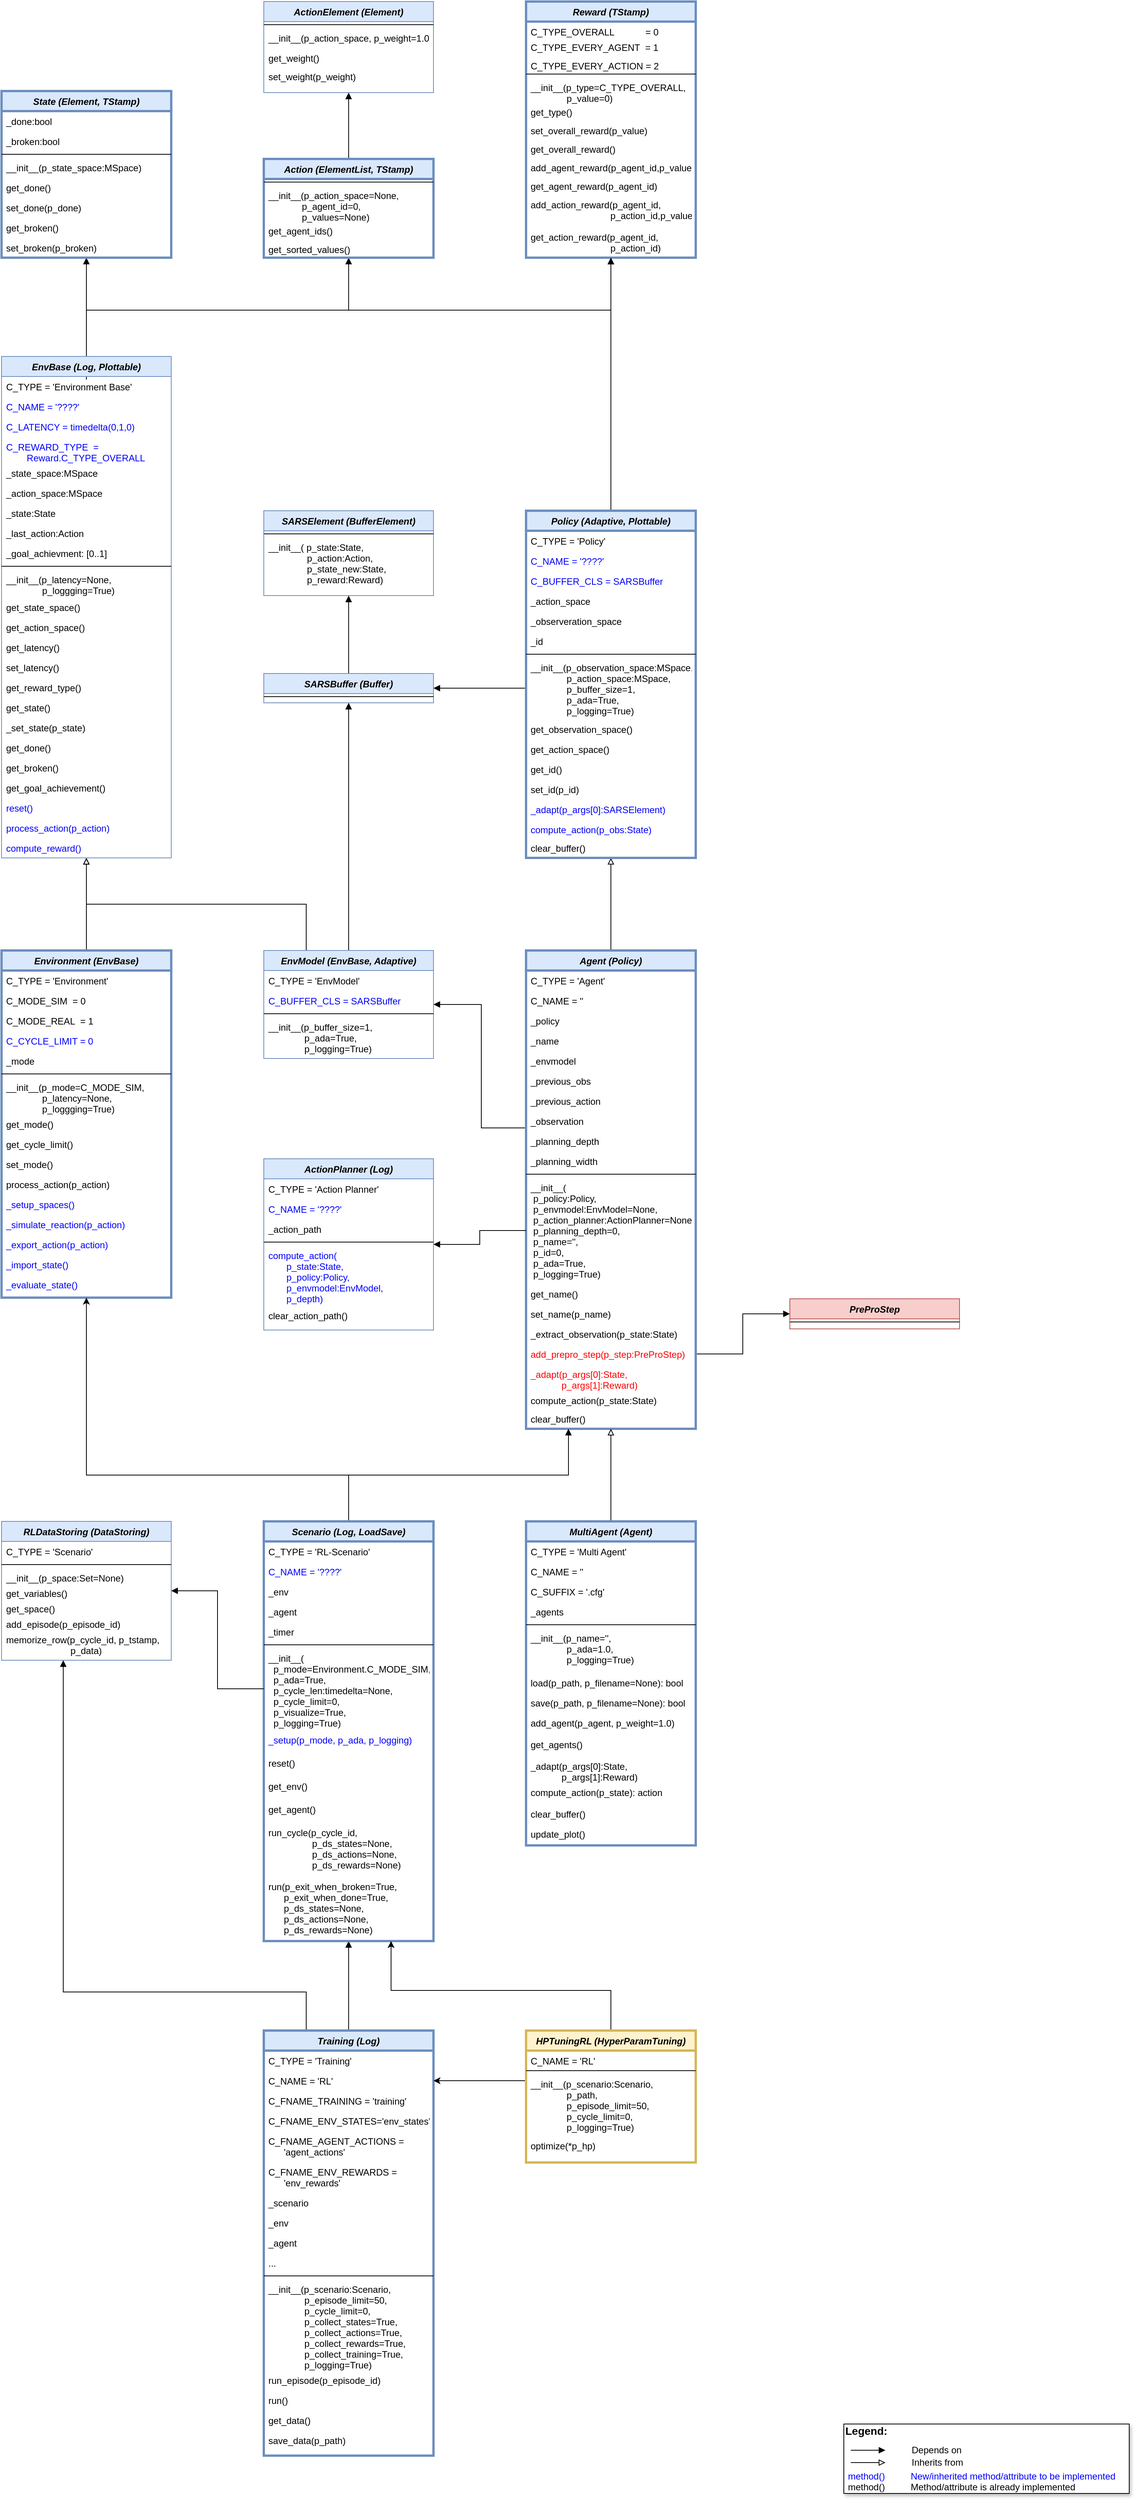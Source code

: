 <mxfile version="14.9.6" type="device"><diagram id="C5RBs43oDa-KdzZeNtuy" name="Page-1"><mxGraphModel dx="2856" dy="1209" grid="1" gridSize="10" guides="1" tooltips="1" connect="1" arrows="1" fold="1" page="1" pageScale="1" pageWidth="2336" pageHeight="1654" math="0" shadow="0"><root><mxCell id="WIyWlLk6GJQsqaUBKTNV-0"/><mxCell id="WIyWlLk6GJQsqaUBKTNV-1" parent="WIyWlLk6GJQsqaUBKTNV-0"/><mxCell id="l8fxxQWzuNtf2Rie4lWi-1" style="edgeStyle=orthogonalEdgeStyle;rounded=0;orthogonalLoop=1;jettySize=auto;html=1;entryX=0.5;entryY=1;entryDx=0;entryDy=0;endArrow=block;endFill=1;exitX=0.5;exitY=0;exitDx=0;exitDy=0;" parent="WIyWlLk6GJQsqaUBKTNV-1" source="Yf6gx2YHQmqgPu_oZxqH-0" target="LH9k-3vjjGbo0GYloCbA-0" edge="1"><mxGeometry relative="1" as="geometry"><Array as="points"><mxPoint x="828" y="440"/><mxPoint x="1168" y="440"/></Array></mxGeometry></mxCell><mxCell id="l8fxxQWzuNtf2Rie4lWi-2" style="edgeStyle=orthogonalEdgeStyle;rounded=0;orthogonalLoop=1;jettySize=auto;html=1;entryX=0.5;entryY=1;entryDx=0;entryDy=0;endArrow=block;endFill=1;exitX=0.5;exitY=0;exitDx=0;exitDy=0;" parent="WIyWlLk6GJQsqaUBKTNV-1" source="Yf6gx2YHQmqgPu_oZxqH-0" target="LH9k-3vjjGbo0GYloCbA-13" edge="1"><mxGeometry relative="1" as="geometry"><Array as="points"><mxPoint x="828" y="530"/><mxPoint x="828" y="100"/></Array></mxGeometry></mxCell><mxCell id="aODjNUWBmJmC_XnaZLUs-0" style="edgeStyle=orthogonalEdgeStyle;rounded=0;orthogonalLoop=1;jettySize=auto;html=1;endArrow=block;endFill=0;exitX=0.5;exitY=0;exitDx=0;exitDy=0;" parent="WIyWlLk6GJQsqaUBKTNV-1" source="uryo6djWwB9KvB10PPW3-9" target="Yf6gx2YHQmqgPu_oZxqH-0" edge="1"><mxGeometry relative="1" as="geometry"/></mxCell><mxCell id="uryo6djWwB9KvB10PPW3-9" value="Environment (EnvBase)" style="swimlane;fontStyle=3;align=center;verticalAlign=top;childLayout=stackLayout;horizontal=1;startSize=26;horizontalStack=0;resizeParent=1;resizeLast=0;collapsible=1;marginBottom=0;rounded=0;shadow=0;strokeWidth=3;fillColor=#dae8fc;strokeColor=#6c8ebf;" parent="WIyWlLk6GJQsqaUBKTNV-1" vertex="1"><mxGeometry x="718" y="1270" width="220" height="450" as="geometry"><mxRectangle x="230" y="140" width="160" height="26" as="alternateBounds"/></mxGeometry></mxCell><mxCell id="uryo6djWwB9KvB10PPW3-32" value="C_TYPE = 'Environment'" style="text;align=left;verticalAlign=top;spacingLeft=4;spacingRight=4;overflow=hidden;rotatable=0;points=[[0,0.5],[1,0.5]];portConstraint=eastwest;" parent="uryo6djWwB9KvB10PPW3-9" vertex="1"><mxGeometry y="26" width="220" height="26" as="geometry"/></mxCell><mxCell id="-_KgRcMrHpuuq7AKSyG--0" value="C_MODE_SIM  = 0" style="text;align=left;verticalAlign=top;spacingLeft=4;spacingRight=4;overflow=hidden;rotatable=0;points=[[0,0.5],[1,0.5]];portConstraint=eastwest;" parent="uryo6djWwB9KvB10PPW3-9" vertex="1"><mxGeometry y="52" width="220" height="26" as="geometry"/></mxCell><mxCell id="-_KgRcMrHpuuq7AKSyG--1" value="C_MODE_REAL  = 1" style="text;align=left;verticalAlign=top;spacingLeft=4;spacingRight=4;overflow=hidden;rotatable=0;points=[[0,0.5],[1,0.5]];portConstraint=eastwest;" parent="uryo6djWwB9KvB10PPW3-9" vertex="1"><mxGeometry y="78" width="220" height="26" as="geometry"/></mxCell><mxCell id="imDiJyJ-l1XG2hje_M3p-0" value="C_CYCLE_LIMIT = 0" style="text;align=left;verticalAlign=top;spacingLeft=4;spacingRight=4;overflow=hidden;rotatable=0;points=[[0,0.5],[1,0.5]];portConstraint=eastwest;fontColor=#0000FF;" parent="uryo6djWwB9KvB10PPW3-9" vertex="1"><mxGeometry y="104" width="220" height="26" as="geometry"/></mxCell><mxCell id="ZSCCG3zxtnPffm1_qAGi-7" value="_mode" style="text;align=left;verticalAlign=top;spacingLeft=4;spacingRight=4;overflow=hidden;rotatable=0;points=[[0,0.5],[1,0.5]];portConstraint=eastwest;" parent="uryo6djWwB9KvB10PPW3-9" vertex="1"><mxGeometry y="130" width="220" height="26" as="geometry"/></mxCell><mxCell id="uryo6djWwB9KvB10PPW3-10" value="" style="line;html=1;strokeWidth=1;align=left;verticalAlign=middle;spacingTop=-1;spacingLeft=3;spacingRight=3;rotatable=0;labelPosition=right;points=[];portConstraint=eastwest;" parent="uryo6djWwB9KvB10PPW3-9" vertex="1"><mxGeometry y="156" width="220" height="8" as="geometry"/></mxCell><mxCell id="uryo6djWwB9KvB10PPW3-11" value="__init__(p_mode=C_MODE_SIM, &#10;              p_latency=None,&#10;              p_loggging=True)" style="text;align=left;verticalAlign=top;spacingLeft=4;spacingRight=4;overflow=hidden;rotatable=0;points=[[0,0.5],[1,0.5]];portConstraint=eastwest;" parent="uryo6djWwB9KvB10PPW3-9" vertex="1"><mxGeometry y="164" width="220" height="48" as="geometry"/></mxCell><mxCell id="5yfbnC620Pmjm42tVEV8-1" value="get_mode()" style="text;align=left;verticalAlign=top;spacingLeft=4;spacingRight=4;overflow=hidden;rotatable=0;points=[[0,0.5],[1,0.5]];portConstraint=eastwest;" parent="uryo6djWwB9KvB10PPW3-9" vertex="1"><mxGeometry y="212" width="220" height="26" as="geometry"/></mxCell><mxCell id="eD8tcRqZ50W5BIKhDmti-2" value="get_cycle_limit()" style="text;align=left;verticalAlign=top;spacingLeft=4;spacingRight=4;overflow=hidden;rotatable=0;points=[[0,0.5],[1,0.5]];portConstraint=eastwest;" parent="uryo6djWwB9KvB10PPW3-9" vertex="1"><mxGeometry y="238" width="220" height="26" as="geometry"/></mxCell><mxCell id="-_KgRcMrHpuuq7AKSyG--7" value="set_mode()" style="text;align=left;verticalAlign=top;spacingLeft=4;spacingRight=4;overflow=hidden;rotatable=0;points=[[0,0.5],[1,0.5]];portConstraint=eastwest;" parent="uryo6djWwB9KvB10PPW3-9" vertex="1"><mxGeometry y="264" width="220" height="26" as="geometry"/></mxCell><mxCell id="7Bs1fwNeYOVR4JLh2rLF-28" value="process_action(p_action)" style="text;align=left;verticalAlign=top;spacingLeft=4;spacingRight=4;overflow=hidden;rotatable=0;points=[[0,0.5],[1,0.5]];portConstraint=eastwest;" parent="uryo6djWwB9KvB10PPW3-9" vertex="1"><mxGeometry y="290" width="220" height="26" as="geometry"/></mxCell><mxCell id="Yf6gx2YHQmqgPu_oZxqH-27" value="_setup_spaces()" style="text;align=left;verticalAlign=top;spacingLeft=4;spacingRight=4;overflow=hidden;rotatable=0;points=[[0,0.5],[1,0.5]];portConstraint=eastwest;fontColor=#0000FF;" parent="uryo6djWwB9KvB10PPW3-9" vertex="1"><mxGeometry y="316" width="220" height="26" as="geometry"/></mxCell><mxCell id="Yf6gx2YHQmqgPu_oZxqH-29" value="_simulate_reaction(p_action)" style="text;align=left;verticalAlign=top;spacingLeft=4;spacingRight=4;overflow=hidden;rotatable=0;points=[[0,0.5],[1,0.5]];portConstraint=eastwest;fontColor=#0000FF;" parent="uryo6djWwB9KvB10PPW3-9" vertex="1"><mxGeometry y="342" width="220" height="26" as="geometry"/></mxCell><mxCell id="-_KgRcMrHpuuq7AKSyG--4" value="_export_action(p_action)" style="text;align=left;verticalAlign=top;spacingLeft=4;spacingRight=4;overflow=hidden;rotatable=0;points=[[0,0.5],[1,0.5]];portConstraint=eastwest;fontColor=#0000FF;" parent="uryo6djWwB9KvB10PPW3-9" vertex="1"><mxGeometry y="368" width="220" height="26" as="geometry"/></mxCell><mxCell id="-_KgRcMrHpuuq7AKSyG--5" value="_import_state()" style="text;align=left;verticalAlign=top;spacingLeft=4;spacingRight=4;overflow=hidden;rotatable=0;points=[[0,0.5],[1,0.5]];portConstraint=eastwest;fontColor=#0000FF;" parent="uryo6djWwB9KvB10PPW3-9" vertex="1"><mxGeometry y="394" width="220" height="26" as="geometry"/></mxCell><mxCell id="yhPQVwzXou3ZDQHpda6R-2" value="_evaluate_state()" style="text;align=left;verticalAlign=top;spacingLeft=4;spacingRight=4;overflow=hidden;rotatable=0;points=[[0,0.5],[1,0.5]];portConstraint=eastwest;fontColor=#0000FF;" parent="uryo6djWwB9KvB10PPW3-9" vertex="1"><mxGeometry y="420" width="220" height="26" as="geometry"/></mxCell><mxCell id="fzcn7NdeYYND6VZh77OO-13" style="edgeStyle=orthogonalEdgeStyle;rounded=0;orthogonalLoop=1;jettySize=auto;html=1;fontColor=#FF0000;endArrow=block;endFill=0;" parent="WIyWlLk6GJQsqaUBKTNV-1" source="uryo6djWwB9KvB10PPW3-3" target="fzcn7NdeYYND6VZh77OO-0" edge="1"><mxGeometry relative="1" as="geometry"><mxPoint x="1508" y="1260" as="targetPoint"/></mxGeometry></mxCell><mxCell id="fzcn7NdeYYND6VZh77OO-33" style="edgeStyle=orthogonalEdgeStyle;rounded=0;orthogonalLoop=1;jettySize=auto;html=1;fontColor=#FF0000;endArrow=block;endFill=1;entryX=0;entryY=0.5;entryDx=0;entryDy=0;" parent="WIyWlLk6GJQsqaUBKTNV-1" source="fzcn7NdeYYND6VZh77OO-32" target="fzcn7NdeYYND6VZh77OO-24" edge="1"><mxGeometry relative="1" as="geometry"><mxPoint x="1620" y="1720" as="sourcePoint"/><mxPoint x="1820" y="1680" as="targetPoint"/></mxGeometry></mxCell><mxCell id="7Bs1fwNeYOVR4JLh2rLF-42" style="edgeStyle=orthogonalEdgeStyle;rounded=0;orthogonalLoop=1;jettySize=auto;html=1;fontColor=#000000;endArrow=block;endFill=1;" parent="WIyWlLk6GJQsqaUBKTNV-1" source="uryo6djWwB9KvB10PPW3-3" target="QlFDinjh2P9ps6k5J07q-0" edge="1"><mxGeometry relative="1" as="geometry"><Array as="points"><mxPoint x="1340" y="1500"/><mxPoint x="1340" y="1340"/></Array></mxGeometry></mxCell><mxCell id="uryo6djWwB9KvB10PPW3-3" value="Agent (Policy)" style="swimlane;fontStyle=3;align=center;verticalAlign=top;childLayout=stackLayout;horizontal=1;startSize=26;horizontalStack=0;resizeParent=1;resizeLast=0;collapsible=1;marginBottom=0;rounded=0;shadow=0;strokeWidth=3;fillColor=#dae8fc;strokeColor=#6c8ebf;" parent="WIyWlLk6GJQsqaUBKTNV-1" vertex="1"><mxGeometry x="1398" y="1270" width="220" height="620" as="geometry"><mxRectangle x="230" y="140" width="160" height="26" as="alternateBounds"/></mxGeometry></mxCell><mxCell id="uryo6djWwB9KvB10PPW3-26" value="C_TYPE = 'Agent'" style="text;align=left;verticalAlign=top;spacingLeft=4;spacingRight=4;overflow=hidden;rotatable=0;points=[[0,0.5],[1,0.5]];portConstraint=eastwest;" parent="uryo6djWwB9KvB10PPW3-3" vertex="1"><mxGeometry y="26" width="220" height="26" as="geometry"/></mxCell><mxCell id="DXXfzoz4yF-kFrNSFiUq-19" value="C_NAME = ''" style="text;align=left;verticalAlign=top;spacingLeft=4;spacingRight=4;overflow=hidden;rotatable=0;points=[[0,0.5],[1,0.5]];portConstraint=eastwest;" parent="uryo6djWwB9KvB10PPW3-3" vertex="1"><mxGeometry y="52" width="220" height="26" as="geometry"/></mxCell><mxCell id="0jM2ssx_6va4lHyQYzID-3" value="_policy" style="text;align=left;verticalAlign=top;spacingLeft=4;spacingRight=4;overflow=hidden;rotatable=0;points=[[0,0.5],[1,0.5]];portConstraint=eastwest;" parent="uryo6djWwB9KvB10PPW3-3" vertex="1"><mxGeometry y="78" width="220" height="26" as="geometry"/></mxCell><mxCell id="0jM2ssx_6va4lHyQYzID-2" value="_name" style="text;align=left;verticalAlign=top;spacingLeft=4;spacingRight=4;overflow=hidden;rotatable=0;points=[[0,0.5],[1,0.5]];portConstraint=eastwest;" parent="uryo6djWwB9KvB10PPW3-3" vertex="1"><mxGeometry y="104" width="220" height="26" as="geometry"/></mxCell><mxCell id="fzcn7NdeYYND6VZh77OO-21" value="_envmodel" style="text;align=left;verticalAlign=top;spacingLeft=4;spacingRight=4;overflow=hidden;rotatable=0;points=[[0,0.5],[1,0.5]];portConstraint=eastwest;" parent="uryo6djWwB9KvB10PPW3-3" vertex="1"><mxGeometry y="130" width="220" height="26" as="geometry"/></mxCell><mxCell id="_FIXKCYtN8RljG2YW7Z5-23" value="_previous_obs" style="text;align=left;verticalAlign=top;spacingLeft=4;spacingRight=4;overflow=hidden;rotatable=0;points=[[0,0.5],[1,0.5]];portConstraint=eastwest;" parent="uryo6djWwB9KvB10PPW3-3" vertex="1"><mxGeometry y="156" width="220" height="26" as="geometry"/></mxCell><mxCell id="_FIXKCYtN8RljG2YW7Z5-24" value="_previous_action" style="text;align=left;verticalAlign=top;spacingLeft=4;spacingRight=4;overflow=hidden;rotatable=0;points=[[0,0.5],[1,0.5]];portConstraint=eastwest;" parent="uryo6djWwB9KvB10PPW3-3" vertex="1"><mxGeometry y="182" width="220" height="26" as="geometry"/></mxCell><mxCell id="yGFYN233e2YJuRSJLkeA-3" value="_observation" style="text;align=left;verticalAlign=top;spacingLeft=4;spacingRight=4;overflow=hidden;rotatable=0;points=[[0,0.5],[1,0.5]];portConstraint=eastwest;" parent="uryo6djWwB9KvB10PPW3-3" vertex="1"><mxGeometry y="208" width="220" height="26" as="geometry"/></mxCell><mxCell id="yGFYN233e2YJuRSJLkeA-4" value="_planning_depth" style="text;align=left;verticalAlign=top;spacingLeft=4;spacingRight=4;overflow=hidden;rotatable=0;points=[[0,0.5],[1,0.5]];portConstraint=eastwest;" parent="uryo6djWwB9KvB10PPW3-3" vertex="1"><mxGeometry y="234" width="220" height="26" as="geometry"/></mxCell><mxCell id="rptZRj5QIWTkKCr52Pq9-1" value="_planning_width" style="text;align=left;verticalAlign=top;spacingLeft=4;spacingRight=4;overflow=hidden;rotatable=0;points=[[0,0.5],[1,0.5]];portConstraint=eastwest;" vertex="1" parent="uryo6djWwB9KvB10PPW3-3"><mxGeometry y="260" width="220" height="26" as="geometry"/></mxCell><mxCell id="uryo6djWwB9KvB10PPW3-5" value="" style="line;html=1;strokeWidth=1;align=left;verticalAlign=middle;spacingTop=-1;spacingLeft=3;spacingRight=3;rotatable=0;labelPosition=right;points=[];portConstraint=eastwest;" parent="uryo6djWwB9KvB10PPW3-3" vertex="1"><mxGeometry y="286" width="220" height="8" as="geometry"/></mxCell><mxCell id="0evinKG4HJtV4Gw_W4TT-0" value="__init__(&#10; p_policy:Policy,&#10; p_envmodel:EnvModel=None,&#10; p_action_planner:ActionPlanner=None,&#10; p_planning_depth=0,&#10; p_name='',&#10; p_id=0,&#10; p_ada=True, &#10; p_logging=True)" style="text;align=left;verticalAlign=top;spacingLeft=4;spacingRight=4;overflow=hidden;rotatable=0;points=[[0,0.5],[1,0.5]];portConstraint=eastwest;" parent="uryo6djWwB9KvB10PPW3-3" vertex="1"><mxGeometry y="294" width="220" height="138" as="geometry"/></mxCell><mxCell id="S3s7DPMJA2sokXLj8Lbh-14" value="get_name()" style="text;align=left;verticalAlign=top;spacingLeft=4;spacingRight=4;overflow=hidden;rotatable=0;points=[[0,0.5],[1,0.5]];portConstraint=eastwest;" parent="uryo6djWwB9KvB10PPW3-3" vertex="1"><mxGeometry y="432" width="220" height="26" as="geometry"/></mxCell><mxCell id="S3s7DPMJA2sokXLj8Lbh-15" value="set_name(p_name)" style="text;align=left;verticalAlign=top;spacingLeft=4;spacingRight=4;overflow=hidden;rotatable=0;points=[[0,0.5],[1,0.5]];portConstraint=eastwest;" parent="uryo6djWwB9KvB10PPW3-3" vertex="1"><mxGeometry y="458" width="220" height="26" as="geometry"/></mxCell><mxCell id="rptZRj5QIWTkKCr52Pq9-0" value="_extract_observation(p_state:State)" style="text;align=left;verticalAlign=top;spacingLeft=4;spacingRight=4;overflow=hidden;rotatable=0;points=[[0,0.5],[1,0.5]];portConstraint=eastwest;" vertex="1" parent="uryo6djWwB9KvB10PPW3-3"><mxGeometry y="484" width="220" height="26" as="geometry"/></mxCell><mxCell id="fzcn7NdeYYND6VZh77OO-32" value="add_prepro_step(p_step:PreProStep)" style="text;align=left;verticalAlign=top;spacingLeft=4;spacingRight=4;overflow=hidden;rotatable=0;points=[[0,0.5],[1,0.5]];portConstraint=eastwest;fontColor=#FF0000;labelBorderColor=none;" parent="uryo6djWwB9KvB10PPW3-3" vertex="1"><mxGeometry y="510" width="220" height="26" as="geometry"/></mxCell><mxCell id="PePU_r5agcm-SUo5WCd9-16" value="_adapt(p_args[0]:State, &#10;            p_args[1]:Reward)" style="text;align=left;verticalAlign=top;spacingLeft=4;spacingRight=4;overflow=hidden;rotatable=0;points=[[0,0.5],[1,0.5]];portConstraint=eastwest;fontColor=#FF0000;" parent="uryo6djWwB9KvB10PPW3-3" vertex="1"><mxGeometry y="536" width="220" height="34" as="geometry"/></mxCell><mxCell id="_FIXKCYtN8RljG2YW7Z5-21" value="compute_action(p_state:State)" style="text;align=left;verticalAlign=top;spacingLeft=4;spacingRight=4;overflow=hidden;rotatable=0;points=[[0,0.5],[1,0.5]];portConstraint=eastwest;" parent="uryo6djWwB9KvB10PPW3-3" vertex="1"><mxGeometry y="570" width="220" height="24" as="geometry"/></mxCell><mxCell id="4DtqPZYTRA3goChjCnZi-0" value="clear_buffer()" style="text;align=left;verticalAlign=top;spacingLeft=4;spacingRight=4;overflow=hidden;rotatable=0;points=[[0,0.5],[1,0.5]];portConstraint=eastwest;" parent="uryo6djWwB9KvB10PPW3-3" vertex="1"><mxGeometry y="594" width="220" height="26" as="geometry"/></mxCell><mxCell id="AcgAq5O65p-vqV9wwPBB-13" style="edgeStyle=orthogonalEdgeStyle;rounded=0;orthogonalLoop=1;jettySize=auto;html=1;endArrow=block;endFill=1;" parent="WIyWlLk6GJQsqaUBKTNV-1" source="413qK5m-7gCw2oWsXnlV-0" target="OlRFAT03AiurxS976OWj-10" edge="1"><mxGeometry relative="1" as="geometry"/></mxCell><mxCell id="S3s7DPMJA2sokXLj8Lbh-13" style="edgeStyle=orthogonalEdgeStyle;rounded=0;orthogonalLoop=1;jettySize=auto;html=1;endArrow=block;endFill=1;exitX=0.25;exitY=0;exitDx=0;exitDy=0;" parent="WIyWlLk6GJQsqaUBKTNV-1" source="413qK5m-7gCw2oWsXnlV-0" target="S3s7DPMJA2sokXLj8Lbh-3" edge="1"><mxGeometry relative="1" as="geometry"><Array as="points"><mxPoint x="1113" y="2620"/><mxPoint x="798" y="2620"/></Array></mxGeometry></mxCell><mxCell id="413qK5m-7gCw2oWsXnlV-0" value="Training (Log)" style="swimlane;fontStyle=3;align=center;verticalAlign=top;childLayout=stackLayout;horizontal=1;startSize=26;horizontalStack=0;resizeParent=1;resizeLast=0;collapsible=1;marginBottom=0;rounded=0;shadow=0;strokeWidth=3;fillColor=#dae8fc;strokeColor=#6c8ebf;" parent="WIyWlLk6GJQsqaUBKTNV-1" vertex="1"><mxGeometry x="1058" y="2670" width="220" height="551" as="geometry"><mxRectangle x="230" y="140" width="160" height="26" as="alternateBounds"/></mxGeometry></mxCell><mxCell id="413qK5m-7gCw2oWsXnlV-1" value="C_TYPE = 'Training'" style="text;align=left;verticalAlign=top;spacingLeft=4;spacingRight=4;overflow=hidden;rotatable=0;points=[[0,0.5],[1,0.5]];portConstraint=eastwest;" parent="413qK5m-7gCw2oWsXnlV-0" vertex="1"><mxGeometry y="26" width="220" height="26" as="geometry"/></mxCell><mxCell id="_FIXKCYtN8RljG2YW7Z5-12" value="C_NAME = 'RL'" style="text;align=left;verticalAlign=top;spacingLeft=4;spacingRight=4;overflow=hidden;rotatable=0;points=[[0,0.5],[1,0.5]];portConstraint=eastwest;" parent="413qK5m-7gCw2oWsXnlV-0" vertex="1"><mxGeometry y="52" width="220" height="26" as="geometry"/></mxCell><mxCell id="_FIXKCYtN8RljG2YW7Z5-13" value="C_FNAME_TRAINING = 'training'" style="text;align=left;verticalAlign=top;spacingLeft=4;spacingRight=4;overflow=hidden;rotatable=0;points=[[0,0.5],[1,0.5]];portConstraint=eastwest;" parent="413qK5m-7gCw2oWsXnlV-0" vertex="1"><mxGeometry y="78" width="220" height="26" as="geometry"/></mxCell><mxCell id="_FIXKCYtN8RljG2YW7Z5-16" value="C_FNAME_ENV_STATES='env_states'" style="text;align=left;verticalAlign=top;spacingLeft=4;spacingRight=4;overflow=hidden;rotatable=0;points=[[0,0.5],[1,0.5]];portConstraint=eastwest;" parent="413qK5m-7gCw2oWsXnlV-0" vertex="1"><mxGeometry y="104" width="220" height="26" as="geometry"/></mxCell><mxCell id="_FIXKCYtN8RljG2YW7Z5-14" value="C_FNAME_AGENT_ACTIONS = &#10;      'agent_actions'" style="text;align=left;verticalAlign=top;spacingLeft=4;spacingRight=4;overflow=hidden;rotatable=0;points=[[0,0.5],[1,0.5]];portConstraint=eastwest;" parent="413qK5m-7gCw2oWsXnlV-0" vertex="1"><mxGeometry y="130" width="220" height="40" as="geometry"/></mxCell><mxCell id="_FIXKCYtN8RljG2YW7Z5-15" value="C_FNAME_ENV_REWARDS = &#10;      'env_rewards'" style="text;align=left;verticalAlign=top;spacingLeft=4;spacingRight=4;overflow=hidden;rotatable=0;points=[[0,0.5],[1,0.5]];portConstraint=eastwest;" parent="413qK5m-7gCw2oWsXnlV-0" vertex="1"><mxGeometry y="170" width="220" height="40" as="geometry"/></mxCell><mxCell id="G7xrx7ke2DHZ6BEwCTu4-1" value="_scenario" style="text;align=left;verticalAlign=top;spacingLeft=4;spacingRight=4;overflow=hidden;rotatable=0;points=[[0,0.5],[1,0.5]];portConstraint=eastwest;" parent="413qK5m-7gCw2oWsXnlV-0" vertex="1"><mxGeometry y="210" width="220" height="26" as="geometry"/></mxCell><mxCell id="_FIXKCYtN8RljG2YW7Z5-18" value="_env" style="text;align=left;verticalAlign=top;spacingLeft=4;spacingRight=4;overflow=hidden;rotatable=0;points=[[0,0.5],[1,0.5]];portConstraint=eastwest;" parent="413qK5m-7gCw2oWsXnlV-0" vertex="1"><mxGeometry y="236" width="220" height="26" as="geometry"/></mxCell><mxCell id="_FIXKCYtN8RljG2YW7Z5-19" value="_agent" style="text;align=left;verticalAlign=top;spacingLeft=4;spacingRight=4;overflow=hidden;rotatable=0;points=[[0,0.5],[1,0.5]];portConstraint=eastwest;" parent="413qK5m-7gCw2oWsXnlV-0" vertex="1"><mxGeometry y="262" width="220" height="26" as="geometry"/></mxCell><mxCell id="_FIXKCYtN8RljG2YW7Z5-20" value="..." style="text;align=left;verticalAlign=top;spacingLeft=4;spacingRight=4;overflow=hidden;rotatable=0;points=[[0,0.5],[1,0.5]];portConstraint=eastwest;" parent="413qK5m-7gCw2oWsXnlV-0" vertex="1"><mxGeometry y="288" width="220" height="26" as="geometry"/></mxCell><mxCell id="413qK5m-7gCw2oWsXnlV-2" value="" style="line;html=1;strokeWidth=1;align=left;verticalAlign=middle;spacingTop=-1;spacingLeft=3;spacingRight=3;rotatable=0;labelPosition=right;points=[];portConstraint=eastwest;" parent="413qK5m-7gCw2oWsXnlV-0" vertex="1"><mxGeometry y="314" width="220" height="8" as="geometry"/></mxCell><mxCell id="413qK5m-7gCw2oWsXnlV-3" value="__init__(p_scenario:Scenario, &#10;              p_episode_limit=50,&#10;              p_cycle_limit=0, &#10;              p_collect_states=True,&#10;              p_collect_actions=True,&#10;              p_collect_rewards=True,&#10;              p_collect_training=True,&#10;              p_logging=True)" style="text;align=left;verticalAlign=top;spacingLeft=4;spacingRight=4;overflow=hidden;rotatable=0;points=[[0,0.5],[1,0.5]];portConstraint=eastwest;" parent="413qK5m-7gCw2oWsXnlV-0" vertex="1"><mxGeometry y="322" width="220" height="118" as="geometry"/></mxCell><mxCell id="G7xrx7ke2DHZ6BEwCTu4-3" value="run_episode(p_episode_id)" style="text;align=left;verticalAlign=top;spacingLeft=4;spacingRight=4;overflow=hidden;rotatable=0;points=[[0,0.5],[1,0.5]];portConstraint=eastwest;" parent="413qK5m-7gCw2oWsXnlV-0" vertex="1"><mxGeometry y="440" width="220" height="26" as="geometry"/></mxCell><mxCell id="G7xrx7ke2DHZ6BEwCTu4-4" value="run()" style="text;align=left;verticalAlign=top;spacingLeft=4;spacingRight=4;overflow=hidden;rotatable=0;points=[[0,0.5],[1,0.5]];portConstraint=eastwest;" parent="413qK5m-7gCw2oWsXnlV-0" vertex="1"><mxGeometry y="466" width="220" height="26" as="geometry"/></mxCell><mxCell id="G7xrx7ke2DHZ6BEwCTu4-5" value="get_data()" style="text;align=left;verticalAlign=top;spacingLeft=4;spacingRight=4;overflow=hidden;rotatable=0;points=[[0,0.5],[1,0.5]];portConstraint=eastwest;" parent="413qK5m-7gCw2oWsXnlV-0" vertex="1"><mxGeometry y="492" width="220" height="26" as="geometry"/></mxCell><mxCell id="S3s7DPMJA2sokXLj8Lbh-17" value="save_data(p_path)" style="text;align=left;verticalAlign=top;spacingLeft=4;spacingRight=4;overflow=hidden;rotatable=0;points=[[0,0.5],[1,0.5]];portConstraint=eastwest;" parent="413qK5m-7gCw2oWsXnlV-0" vertex="1"><mxGeometry y="518" width="220" height="26" as="geometry"/></mxCell><mxCell id="aODjNUWBmJmC_XnaZLUs-5" style="edgeStyle=orthogonalEdgeStyle;rounded=0;orthogonalLoop=1;jettySize=auto;html=1;entryX=0.25;entryY=1;entryDx=0;entryDy=0;endArrow=block;endFill=1;exitX=0.5;exitY=0;exitDx=0;exitDy=0;" parent="WIyWlLk6GJQsqaUBKTNV-1" source="OlRFAT03AiurxS976OWj-10" target="uryo6djWwB9KvB10PPW3-3" edge="1"><mxGeometry relative="1" as="geometry"><Array as="points"><mxPoint x="1168" y="1950"/><mxPoint x="1453" y="1950"/></Array></mxGeometry></mxCell><mxCell id="S08LWhpKTPSeVIC2cq2O-6" style="edgeStyle=orthogonalEdgeStyle;rounded=0;orthogonalLoop=1;jettySize=auto;html=1;exitX=0.5;exitY=0;exitDx=0;exitDy=0;" parent="WIyWlLk6GJQsqaUBKTNV-1" source="OlRFAT03AiurxS976OWj-10" target="uryo6djWwB9KvB10PPW3-9" edge="1"><mxGeometry relative="1" as="geometry"><Array as="points"><mxPoint x="1168" y="1950"/><mxPoint x="828" y="1950"/></Array></mxGeometry></mxCell><mxCell id="OlRFAT03AiurxS976OWj-10" value="Scenario (Log, LoadSave)" style="swimlane;fontStyle=3;align=center;verticalAlign=top;childLayout=stackLayout;horizontal=1;startSize=26;horizontalStack=0;resizeParent=1;resizeLast=0;collapsible=1;marginBottom=0;rounded=0;shadow=0;strokeWidth=3;fillColor=#dae8fc;strokeColor=#6c8ebf;" parent="WIyWlLk6GJQsqaUBKTNV-1" vertex="1"><mxGeometry x="1058" y="2010" width="220" height="544" as="geometry"><mxRectangle x="230" y="140" width="160" height="26" as="alternateBounds"/></mxGeometry></mxCell><mxCell id="OlRFAT03AiurxS976OWj-11" value="C_TYPE = 'RL-Scenario'" style="text;align=left;verticalAlign=top;spacingLeft=4;spacingRight=4;overflow=hidden;rotatable=0;points=[[0,0.5],[1,0.5]];portConstraint=eastwest;" parent="OlRFAT03AiurxS976OWj-10" vertex="1"><mxGeometry y="26" width="220" height="26" as="geometry"/></mxCell><mxCell id="aODjNUWBmJmC_XnaZLUs-7" value="C_NAME = '????'" style="text;align=left;verticalAlign=top;spacingLeft=4;spacingRight=4;overflow=hidden;rotatable=0;points=[[0,0.5],[1,0.5]];portConstraint=eastwest;fontColor=#0000FF;" parent="OlRFAT03AiurxS976OWj-10" vertex="1"><mxGeometry y="52" width="220" height="26" as="geometry"/></mxCell><mxCell id="aODjNUWBmJmC_XnaZLUs-8" value="_env" style="text;align=left;verticalAlign=top;spacingLeft=4;spacingRight=4;overflow=hidden;rotatable=0;points=[[0,0.5],[1,0.5]];portConstraint=eastwest;" parent="OlRFAT03AiurxS976OWj-10" vertex="1"><mxGeometry y="78" width="220" height="26" as="geometry"/></mxCell><mxCell id="aODjNUWBmJmC_XnaZLUs-9" value="_agent" style="text;align=left;verticalAlign=top;spacingLeft=4;spacingRight=4;overflow=hidden;rotatable=0;points=[[0,0.5],[1,0.5]];portConstraint=eastwest;" parent="OlRFAT03AiurxS976OWj-10" vertex="1"><mxGeometry y="104" width="220" height="26" as="geometry"/></mxCell><mxCell id="_FIXKCYtN8RljG2YW7Z5-25" value="_timer" style="text;align=left;verticalAlign=top;spacingLeft=4;spacingRight=4;overflow=hidden;rotatable=0;points=[[0,0.5],[1,0.5]];portConstraint=eastwest;" parent="OlRFAT03AiurxS976OWj-10" vertex="1"><mxGeometry y="130" width="220" height="26" as="geometry"/></mxCell><mxCell id="OlRFAT03AiurxS976OWj-12" value="" style="line;html=1;strokeWidth=1;align=left;verticalAlign=middle;spacingTop=-1;spacingLeft=3;spacingRight=3;rotatable=0;labelPosition=right;points=[];portConstraint=eastwest;" parent="OlRFAT03AiurxS976OWj-10" vertex="1"><mxGeometry y="156" width="220" height="8" as="geometry"/></mxCell><mxCell id="OlRFAT03AiurxS976OWj-13" value="__init__(&#10;  p_mode=Environment.C_MODE_SIM,&#10;  p_ada=True, &#10;  p_cycle_len:timedelta=None,&#10;  p_cycle_limit=0,&#10;  p_visualize=True,&#10;  p_logging=True)" style="text;align=left;verticalAlign=top;spacingLeft=4;spacingRight=4;overflow=hidden;rotatable=0;points=[[0,0.5],[1,0.5]];portConstraint=eastwest;" parent="OlRFAT03AiurxS976OWj-10" vertex="1"><mxGeometry y="164" width="220" height="106" as="geometry"/></mxCell><mxCell id="aODjNUWBmJmC_XnaZLUs-10" value="_setup(p_mode, p_ada, p_logging)" style="text;align=left;verticalAlign=top;spacingLeft=4;spacingRight=4;overflow=hidden;rotatable=0;points=[[0,0.5],[1,0.5]];portConstraint=eastwest;fontColor=#0000FF;" parent="OlRFAT03AiurxS976OWj-10" vertex="1"><mxGeometry y="270" width="220" height="30" as="geometry"/></mxCell><mxCell id="G7xrx7ke2DHZ6BEwCTu4-6" value="reset()" style="text;align=left;verticalAlign=top;spacingLeft=4;spacingRight=4;overflow=hidden;rotatable=0;points=[[0,0.5],[1,0.5]];portConstraint=eastwest;" parent="OlRFAT03AiurxS976OWj-10" vertex="1"><mxGeometry y="300" width="220" height="30" as="geometry"/></mxCell><mxCell id="MwD3EyU6tyU_tX0KKc6s-1" value="get_env()" style="text;align=left;verticalAlign=top;spacingLeft=4;spacingRight=4;overflow=hidden;rotatable=0;points=[[0,0.5],[1,0.5]];portConstraint=eastwest;" parent="OlRFAT03AiurxS976OWj-10" vertex="1"><mxGeometry y="330" width="220" height="30" as="geometry"/></mxCell><mxCell id="MwD3EyU6tyU_tX0KKc6s-2" value="get_agent()" style="text;align=left;verticalAlign=top;spacingLeft=4;spacingRight=4;overflow=hidden;rotatable=0;points=[[0,0.5],[1,0.5]];portConstraint=eastwest;" parent="OlRFAT03AiurxS976OWj-10" vertex="1"><mxGeometry y="360" width="220" height="30" as="geometry"/></mxCell><mxCell id="OlRFAT03AiurxS976OWj-14" value="run_cycle(p_cycle_id,&#10;                 p_ds_states=None,&#10;                 p_ds_actions=None,&#10;                 p_ds_rewards=None)" style="text;align=left;verticalAlign=top;spacingLeft=4;spacingRight=4;overflow=hidden;rotatable=0;points=[[0,0.5],[1,0.5]];portConstraint=eastwest;" parent="OlRFAT03AiurxS976OWj-10" vertex="1"><mxGeometry y="390" width="220" height="70" as="geometry"/></mxCell><mxCell id="UrbN1Tur-M93fsIGb5SQ-11" value="run(p_exit_when_broken=True,&#10;      p_exit_when_done=True,&#10;      p_ds_states=None,&#10;      p_ds_actions=None,&#10;      p_ds_rewards=None)" style="text;align=left;verticalAlign=top;spacingLeft=4;spacingRight=4;overflow=hidden;rotatable=0;points=[[0,0.5],[1,0.5]];portConstraint=eastwest;" parent="OlRFAT03AiurxS976OWj-10" vertex="1"><mxGeometry y="460" width="220" height="84" as="geometry"/></mxCell><mxCell id="aODjNUWBmJmC_XnaZLUs-4" style="edgeStyle=orthogonalEdgeStyle;rounded=0;orthogonalLoop=1;jettySize=auto;html=1;endArrow=block;endFill=0;" parent="WIyWlLk6GJQsqaUBKTNV-1" source="xGexZfv84qTMhOlzufpW-0" target="uryo6djWwB9KvB10PPW3-3" edge="1"><mxGeometry relative="1" as="geometry"><mxPoint x="1508" y="1890" as="targetPoint"/></mxGeometry></mxCell><mxCell id="xGexZfv84qTMhOlzufpW-0" value="MultiAgent (Agent)" style="swimlane;fontStyle=3;align=center;verticalAlign=top;childLayout=stackLayout;horizontal=1;startSize=26;horizontalStack=0;resizeParent=1;resizeLast=0;collapsible=1;marginBottom=0;rounded=0;shadow=0;strokeWidth=3;fillColor=#dae8fc;strokeColor=#6c8ebf;" parent="WIyWlLk6GJQsqaUBKTNV-1" vertex="1"><mxGeometry x="1398" y="2010" width="220" height="420" as="geometry"><mxRectangle x="230" y="140" width="160" height="26" as="alternateBounds"/></mxGeometry></mxCell><mxCell id="xGexZfv84qTMhOlzufpW-1" value="C_TYPE = 'Multi Agent'" style="text;align=left;verticalAlign=top;spacingLeft=4;spacingRight=4;overflow=hidden;rotatable=0;points=[[0,0.5],[1,0.5]];portConstraint=eastwest;" parent="xGexZfv84qTMhOlzufpW-0" vertex="1"><mxGeometry y="26" width="220" height="26" as="geometry"/></mxCell><mxCell id="CH9CM9-ToVDqBdHZXV55-0" value="C_NAME = ''" style="text;align=left;verticalAlign=top;spacingLeft=4;spacingRight=4;overflow=hidden;rotatable=0;points=[[0,0.5],[1,0.5]];portConstraint=eastwest;" parent="xGexZfv84qTMhOlzufpW-0" vertex="1"><mxGeometry y="52" width="220" height="26" as="geometry"/></mxCell><mxCell id="PePU_r5agcm-SUo5WCd9-13" value="C_SUFFIX = '.cfg'" style="text;align=left;verticalAlign=top;spacingLeft=4;spacingRight=4;overflow=hidden;rotatable=0;points=[[0,0.5],[1,0.5]];portConstraint=eastwest;" parent="xGexZfv84qTMhOlzufpW-0" vertex="1"><mxGeometry y="78" width="220" height="26" as="geometry"/></mxCell><mxCell id="xGexZfv84qTMhOlzufpW-3" value="_agents" style="text;align=left;verticalAlign=top;spacingLeft=4;spacingRight=4;overflow=hidden;rotatable=0;points=[[0,0.5],[1,0.5]];portConstraint=eastwest;" parent="xGexZfv84qTMhOlzufpW-0" vertex="1"><mxGeometry y="104" width="220" height="26" as="geometry"/></mxCell><mxCell id="xGexZfv84qTMhOlzufpW-5" value="" style="line;html=1;strokeWidth=1;align=left;verticalAlign=middle;spacingTop=-1;spacingLeft=3;spacingRight=3;rotatable=0;labelPosition=right;points=[];portConstraint=eastwest;" parent="xGexZfv84qTMhOlzufpW-0" vertex="1"><mxGeometry y="130" width="220" height="8" as="geometry"/></mxCell><mxCell id="U9IvZigRBIo9GCfKcrzh-0" value="__init__(p_name='',&#10;              p_ada=1.0,&#10;              p_logging=True)" style="text;align=left;verticalAlign=top;spacingLeft=4;spacingRight=4;overflow=hidden;rotatable=0;points=[[0,0.5],[1,0.5]];portConstraint=eastwest;" parent="xGexZfv84qTMhOlzufpW-0" vertex="1"><mxGeometry y="138" width="220" height="58" as="geometry"/></mxCell><mxCell id="xGexZfv84qTMhOlzufpW-7" value="load(p_path, p_filename=None): bool" style="text;align=left;verticalAlign=top;spacingLeft=4;spacingRight=4;overflow=hidden;rotatable=0;points=[[0,0.5],[1,0.5]];portConstraint=eastwest;" parent="xGexZfv84qTMhOlzufpW-0" vertex="1"><mxGeometry y="196" width="220" height="26" as="geometry"/></mxCell><mxCell id="xGexZfv84qTMhOlzufpW-8" value="save(p_path, p_filename=None): bool" style="text;align=left;verticalAlign=top;spacingLeft=4;spacingRight=4;overflow=hidden;rotatable=0;points=[[0,0.5],[1,0.5]];portConstraint=eastwest;" parent="xGexZfv84qTMhOlzufpW-0" vertex="1"><mxGeometry y="222" width="220" height="26" as="geometry"/></mxCell><mxCell id="xGexZfv84qTMhOlzufpW-9" value="add_agent(p_agent, p_weight=1.0)" style="text;align=left;verticalAlign=top;spacingLeft=4;spacingRight=4;overflow=hidden;rotatable=0;points=[[0,0.5],[1,0.5]];portConstraint=eastwest;" parent="xGexZfv84qTMhOlzufpW-0" vertex="1"><mxGeometry y="248" width="220" height="28" as="geometry"/></mxCell><mxCell id="PePU_r5agcm-SUo5WCd9-14" value="get_agents()" style="text;align=left;verticalAlign=top;spacingLeft=4;spacingRight=4;overflow=hidden;rotatable=0;points=[[0,0.5],[1,0.5]];portConstraint=eastwest;" parent="xGexZfv84qTMhOlzufpW-0" vertex="1"><mxGeometry y="276" width="220" height="28" as="geometry"/></mxCell><mxCell id="rptZRj5QIWTkKCr52Pq9-2" value="_adapt(p_args[0]:State, &#10;            p_args[1]:Reward)" style="text;align=left;verticalAlign=top;spacingLeft=4;spacingRight=4;overflow=hidden;rotatable=0;points=[[0,0.5],[1,0.5]];portConstraint=eastwest;" vertex="1" parent="xGexZfv84qTMhOlzufpW-0"><mxGeometry y="304" width="220" height="34" as="geometry"/></mxCell><mxCell id="xGexZfv84qTMhOlzufpW-12" value="compute_action(p_state): action" style="text;align=left;verticalAlign=top;spacingLeft=4;spacingRight=4;overflow=hidden;rotatable=0;points=[[0,0.5],[1,0.5]];portConstraint=eastwest;" parent="xGexZfv84qTMhOlzufpW-0" vertex="1"><mxGeometry y="338" width="220" height="28" as="geometry"/></mxCell><mxCell id="4DtqPZYTRA3goChjCnZi-2" value="clear_buffer()" style="text;align=left;verticalAlign=top;spacingLeft=4;spacingRight=4;overflow=hidden;rotatable=0;points=[[0,0.5],[1,0.5]];portConstraint=eastwest;" parent="xGexZfv84qTMhOlzufpW-0" vertex="1"><mxGeometry y="366" width="220" height="26" as="geometry"/></mxCell><mxCell id="vezM6zFXvCsxqMvP5zFj-0" value="update_plot()" style="text;align=left;verticalAlign=top;spacingLeft=4;spacingRight=4;overflow=hidden;rotatable=0;points=[[0,0.5],[1,0.5]];portConstraint=eastwest;" parent="xGexZfv84qTMhOlzufpW-0" vertex="1"><mxGeometry y="392" width="220" height="28" as="geometry"/></mxCell><mxCell id="ado_M-dr3WUVXcom1yO_-5" style="edgeStyle=orthogonalEdgeStyle;rounded=0;orthogonalLoop=1;jettySize=auto;html=1;entryX=0.5;entryY=1;entryDx=0;entryDy=0;endArrow=block;endFill=1;" parent="WIyWlLk6GJQsqaUBKTNV-1" source="LH9k-3vjjGbo0GYloCbA-0" target="ado_M-dr3WUVXcom1yO_-1" edge="1"><mxGeometry relative="1" as="geometry"/></mxCell><mxCell id="LH9k-3vjjGbo0GYloCbA-0" value="Action (ElementList, TStamp)" style="swimlane;fontStyle=3;align=center;verticalAlign=top;childLayout=stackLayout;horizontal=1;startSize=26;horizontalStack=0;resizeParent=1;resizeLast=0;collapsible=1;marginBottom=0;rounded=0;shadow=0;strokeWidth=3;fillColor=#dae8fc;strokeColor=#6c8ebf;" parent="WIyWlLk6GJQsqaUBKTNV-1" vertex="1"><mxGeometry x="1058" y="244" width="220" height="128" as="geometry"><mxRectangle x="230" y="140" width="160" height="26" as="alternateBounds"/></mxGeometry></mxCell><mxCell id="LH9k-3vjjGbo0GYloCbA-5" value="" style="line;html=1;strokeWidth=1;align=left;verticalAlign=middle;spacingTop=-1;spacingLeft=3;spacingRight=3;rotatable=0;labelPosition=right;points=[];portConstraint=eastwest;" parent="LH9k-3vjjGbo0GYloCbA-0" vertex="1"><mxGeometry y="26" width="220" height="8" as="geometry"/></mxCell><mxCell id="ado_M-dr3WUVXcom1yO_-0" value="__init__(p_action_space=None,&#10;             p_agent_id=0,&#10;             p_values=None)" style="text;align=left;verticalAlign=top;spacingLeft=4;spacingRight=4;overflow=hidden;rotatable=0;points=[[0,0.5],[1,0.5]];portConstraint=eastwest;" parent="LH9k-3vjjGbo0GYloCbA-0" vertex="1"><mxGeometry y="34" width="220" height="46" as="geometry"/></mxCell><mxCell id="ado_M-dr3WUVXcom1yO_-7" value="get_agent_ids()" style="text;align=left;verticalAlign=top;spacingLeft=4;spacingRight=4;overflow=hidden;rotatable=0;points=[[0,0.5],[1,0.5]];portConstraint=eastwest;" parent="LH9k-3vjjGbo0GYloCbA-0" vertex="1"><mxGeometry y="80" width="220" height="24" as="geometry"/></mxCell><mxCell id="Gpe55Fx22_sqiFUvzNTz-5" value="get_sorted_values()" style="text;align=left;verticalAlign=top;spacingLeft=4;spacingRight=4;overflow=hidden;rotatable=0;points=[[0,0.5],[1,0.5]];portConstraint=eastwest;" parent="LH9k-3vjjGbo0GYloCbA-0" vertex="1"><mxGeometry y="104" width="220" height="24" as="geometry"/></mxCell><mxCell id="LH9k-3vjjGbo0GYloCbA-13" value="State (Element, TStamp)" style="swimlane;fontStyle=3;align=center;verticalAlign=top;childLayout=stackLayout;horizontal=1;startSize=26;horizontalStack=0;resizeParent=1;resizeLast=0;collapsible=1;marginBottom=0;rounded=0;shadow=0;strokeWidth=3;fillColor=#dae8fc;strokeColor=#6c8ebf;" parent="WIyWlLk6GJQsqaUBKTNV-1" vertex="1"><mxGeometry x="718" y="156" width="220" height="216" as="geometry"><mxRectangle x="230" y="140" width="160" height="26" as="alternateBounds"/></mxGeometry></mxCell><mxCell id="S08LWhpKTPSeVIC2cq2O-0" value="_done:bool" style="text;align=left;verticalAlign=top;spacingLeft=4;spacingRight=4;overflow=hidden;rotatable=0;points=[[0,0.5],[1,0.5]];portConstraint=eastwest;" parent="LH9k-3vjjGbo0GYloCbA-13" vertex="1"><mxGeometry y="26" width="220" height="26" as="geometry"/></mxCell><mxCell id="S08LWhpKTPSeVIC2cq2O-1" value="_broken:bool" style="text;align=left;verticalAlign=top;spacingLeft=4;spacingRight=4;overflow=hidden;rotatable=0;points=[[0,0.5],[1,0.5]];portConstraint=eastwest;" parent="LH9k-3vjjGbo0GYloCbA-13" vertex="1"><mxGeometry y="52" width="220" height="26" as="geometry"/></mxCell><mxCell id="LH9k-3vjjGbo0GYloCbA-14" value="" style="line;html=1;strokeWidth=1;align=left;verticalAlign=middle;spacingTop=-1;spacingLeft=3;spacingRight=3;rotatable=0;labelPosition=right;points=[];portConstraint=eastwest;" parent="LH9k-3vjjGbo0GYloCbA-13" vertex="1"><mxGeometry y="78" width="220" height="8" as="geometry"/></mxCell><mxCell id="MHjF6aNNAEKtqD6zylF3-32" value="__init__(p_state_space:MSpace)" style="text;align=left;verticalAlign=top;spacingLeft=4;spacingRight=4;overflow=hidden;rotatable=0;points=[[0,0.5],[1,0.5]];portConstraint=eastwest;" parent="LH9k-3vjjGbo0GYloCbA-13" vertex="1"><mxGeometry y="86" width="220" height="26" as="geometry"/></mxCell><mxCell id="S08LWhpKTPSeVIC2cq2O-2" value="get_done()" style="text;align=left;verticalAlign=top;spacingLeft=4;spacingRight=4;overflow=hidden;rotatable=0;points=[[0,0.5],[1,0.5]];portConstraint=eastwest;" parent="LH9k-3vjjGbo0GYloCbA-13" vertex="1"><mxGeometry y="112" width="220" height="26" as="geometry"/></mxCell><mxCell id="S08LWhpKTPSeVIC2cq2O-3" value="set_done(p_done)" style="text;align=left;verticalAlign=top;spacingLeft=4;spacingRight=4;overflow=hidden;rotatable=0;points=[[0,0.5],[1,0.5]];portConstraint=eastwest;" parent="LH9k-3vjjGbo0GYloCbA-13" vertex="1"><mxGeometry y="138" width="220" height="26" as="geometry"/></mxCell><mxCell id="S08LWhpKTPSeVIC2cq2O-4" value="get_broken()" style="text;align=left;verticalAlign=top;spacingLeft=4;spacingRight=4;overflow=hidden;rotatable=0;points=[[0,0.5],[1,0.5]];portConstraint=eastwest;" parent="LH9k-3vjjGbo0GYloCbA-13" vertex="1"><mxGeometry y="164" width="220" height="26" as="geometry"/></mxCell><mxCell id="S08LWhpKTPSeVIC2cq2O-5" value="set_broken(p_broken)" style="text;align=left;verticalAlign=top;spacingLeft=4;spacingRight=4;overflow=hidden;rotatable=0;points=[[0,0.5],[1,0.5]];portConstraint=eastwest;" parent="LH9k-3vjjGbo0GYloCbA-13" vertex="1"><mxGeometry y="190" width="220" height="26" as="geometry"/></mxCell><mxCell id="LH9k-3vjjGbo0GYloCbA-16" value="Reward (TStamp)" style="swimlane;fontStyle=3;align=center;verticalAlign=top;childLayout=stackLayout;horizontal=1;startSize=26;horizontalStack=0;resizeParent=1;resizeLast=0;collapsible=1;marginBottom=0;rounded=0;shadow=0;strokeWidth=3;fillColor=#dae8fc;strokeColor=#6c8ebf;" parent="WIyWlLk6GJQsqaUBKTNV-1" vertex="1"><mxGeometry x="1398" y="40" width="220" height="332" as="geometry"><mxRectangle x="230" y="140" width="160" height="26" as="alternateBounds"/></mxGeometry></mxCell><mxCell id="T-yFoAU2-KfE4f0_pmHt-4" value="C_TYPE_OVERALL            = 0" style="text;align=left;verticalAlign=top;spacingLeft=4;spacingRight=4;overflow=hidden;rotatable=0;points=[[0,0.5],[1,0.5]];portConstraint=eastwest;" parent="LH9k-3vjjGbo0GYloCbA-16" vertex="1"><mxGeometry y="26" width="220" height="20" as="geometry"/></mxCell><mxCell id="T-yFoAU2-KfE4f0_pmHt-2" value="C_TYPE_EVERY_AGENT  = 1" style="text;align=left;verticalAlign=top;spacingLeft=4;spacingRight=4;overflow=hidden;rotatable=0;points=[[0,0.5],[1,0.5]];portConstraint=eastwest;" parent="LH9k-3vjjGbo0GYloCbA-16" vertex="1"><mxGeometry y="46" width="220" height="24" as="geometry"/></mxCell><mxCell id="T-yFoAU2-KfE4f0_pmHt-3" value="C_TYPE_EVERY_ACTION = 2" style="text;align=left;verticalAlign=top;spacingLeft=4;spacingRight=4;overflow=hidden;rotatable=0;points=[[0,0.5],[1,0.5]];portConstraint=eastwest;" parent="LH9k-3vjjGbo0GYloCbA-16" vertex="1"><mxGeometry y="70" width="220" height="20" as="geometry"/></mxCell><mxCell id="LH9k-3vjjGbo0GYloCbA-17" value="" style="line;html=1;strokeWidth=1;align=left;verticalAlign=middle;spacingTop=-1;spacingLeft=3;spacingRight=3;rotatable=0;labelPosition=right;points=[];portConstraint=eastwest;" parent="LH9k-3vjjGbo0GYloCbA-16" vertex="1"><mxGeometry y="90" width="220" height="8" as="geometry"/></mxCell><mxCell id="T-yFoAU2-KfE4f0_pmHt-5" value="__init__(p_type=C_TYPE_OVERALL,&#10;              p_value=0)" style="text;align=left;verticalAlign=top;spacingLeft=4;spacingRight=4;overflow=hidden;rotatable=0;points=[[0,0.5],[1,0.5]];portConstraint=eastwest;" parent="LH9k-3vjjGbo0GYloCbA-16" vertex="1"><mxGeometry y="98" width="220" height="32" as="geometry"/></mxCell><mxCell id="zHjgO-D1BAteOFZqacAk-0" value="get_type()" style="text;align=left;verticalAlign=top;spacingLeft=4;spacingRight=4;overflow=hidden;rotatable=0;points=[[0,0.5],[1,0.5]];portConstraint=eastwest;" parent="LH9k-3vjjGbo0GYloCbA-16" vertex="1"><mxGeometry y="130" width="220" height="24" as="geometry"/></mxCell><mxCell id="T-yFoAU2-KfE4f0_pmHt-8" value="set_overall_reward(p_value)" style="text;align=left;verticalAlign=top;spacingLeft=4;spacingRight=4;overflow=hidden;rotatable=0;points=[[0,0.5],[1,0.5]];portConstraint=eastwest;" parent="LH9k-3vjjGbo0GYloCbA-16" vertex="1"><mxGeometry y="154" width="220" height="24" as="geometry"/></mxCell><mxCell id="GREn2Jdv5xTUYTM8eYiG-0" value="get_overall_reward()" style="text;align=left;verticalAlign=top;spacingLeft=4;spacingRight=4;overflow=hidden;rotatable=0;points=[[0,0.5],[1,0.5]];portConstraint=eastwest;" parent="LH9k-3vjjGbo0GYloCbA-16" vertex="1"><mxGeometry y="178" width="220" height="24" as="geometry"/></mxCell><mxCell id="T-yFoAU2-KfE4f0_pmHt-9" value="add_agent_reward(p_agent_id,p_value)" style="text;align=left;verticalAlign=top;spacingLeft=4;spacingRight=4;overflow=hidden;rotatable=0;points=[[0,0.5],[1,0.5]];portConstraint=eastwest;" parent="LH9k-3vjjGbo0GYloCbA-16" vertex="1"><mxGeometry y="202" width="220" height="24" as="geometry"/></mxCell><mxCell id="T-yFoAU2-KfE4f0_pmHt-10" value="get_agent_reward(p_agent_id)" style="text;align=left;verticalAlign=top;spacingLeft=4;spacingRight=4;overflow=hidden;rotatable=0;points=[[0,0.5],[1,0.5]];portConstraint=eastwest;" parent="LH9k-3vjjGbo0GYloCbA-16" vertex="1"><mxGeometry y="226" width="220" height="24" as="geometry"/></mxCell><mxCell id="T-yFoAU2-KfE4f0_pmHt-11" value="add_action_reward(p_agent_id,&#10;                               p_action_id,p_value)" style="text;align=left;verticalAlign=top;spacingLeft=4;spacingRight=4;overflow=hidden;rotatable=0;points=[[0,0.5],[1,0.5]];portConstraint=eastwest;" parent="LH9k-3vjjGbo0GYloCbA-16" vertex="1"><mxGeometry y="250" width="220" height="42" as="geometry"/></mxCell><mxCell id="T-yFoAU2-KfE4f0_pmHt-12" value="get_action_reward(p_agent_id,&#10;                               p_action_id)" style="text;align=left;verticalAlign=top;spacingLeft=4;spacingRight=4;overflow=hidden;rotatable=0;points=[[0,0.5],[1,0.5]];portConstraint=eastwest;" parent="LH9k-3vjjGbo0GYloCbA-16" vertex="1"><mxGeometry y="292" width="220" height="32" as="geometry"/></mxCell><mxCell id="Gpe55Fx22_sqiFUvzNTz-0" value="" style="group" parent="WIyWlLk6GJQsqaUBKTNV-1" connectable="0" vertex="1"><mxGeometry x="1810" y="3180" width="370" height="90" as="geometry"/></mxCell><mxCell id="Gpe55Fx22_sqiFUvzNTz-1" value="&lt;font color=&quot;#000000&quot; size=&quot;1&quot;&gt;&lt;b style=&quot;font-size: 14px&quot;&gt;Legend:&lt;br&gt;&lt;/b&gt;&lt;/font&gt;&lt;br&gt;&lt;br&gt;&lt;br&gt;&lt;font color=&quot;#0000ff&quot;&gt;&amp;nbsp;method()&amp;nbsp; &amp;nbsp; &amp;nbsp; &amp;nbsp; &amp;nbsp; New/inherited method/attribute to be implemented&lt;/font&gt;&lt;br&gt;&lt;font color=&quot;#000000&quot;&gt;&amp;nbsp;method()&amp;nbsp; &amp;nbsp; &amp;nbsp; &amp;nbsp; &amp;nbsp; Method/attribute is already implemented&lt;/font&gt;" style="text;html=1;align=left;verticalAlign=middle;whiteSpace=wrap;rounded=0;fontColor=#006600;strokeColor=#000000;shadow=1;fillColor=#ffffff;" parent="Gpe55Fx22_sqiFUvzNTz-0" vertex="1"><mxGeometry width="370.0" height="90" as="geometry"/></mxCell><mxCell id="Gpe55Fx22_sqiFUvzNTz-2" value="Depends on" style="endArrow=block;html=1;labelPosition=right;verticalLabelPosition=middle;align=left;verticalAlign=middle;endFill=1;fontSize=12;" parent="Gpe55Fx22_sqiFUvzNTz-0" edge="1"><mxGeometry x="1" y="32" width="50" height="50" relative="1" as="geometry"><mxPoint x="8.97" y="34" as="sourcePoint"/><mxPoint x="53.818" y="34" as="targetPoint"/><mxPoint x="32" y="32" as="offset"/></mxGeometry></mxCell><mxCell id="Gpe55Fx22_sqiFUvzNTz-3" value="Inherits from" style="endArrow=block;html=1;labelPosition=right;verticalLabelPosition=middle;align=left;verticalAlign=middle;endFill=0;fontSize=12;" parent="Gpe55Fx22_sqiFUvzNTz-0" edge="1"><mxGeometry x="1" y="32" width="50" height="50" relative="1" as="geometry"><mxPoint x="8.97" y="50" as="sourcePoint"/><mxPoint x="53.818" y="50" as="targetPoint"/><mxPoint x="32" y="32" as="offset"/></mxGeometry></mxCell><mxCell id="ado_M-dr3WUVXcom1yO_-1" value="ActionElement (Element)" style="swimlane;fontStyle=3;align=center;verticalAlign=top;childLayout=stackLayout;horizontal=1;startSize=26;horizontalStack=0;resizeParent=1;resizeLast=0;collapsible=1;marginBottom=0;rounded=0;shadow=0;strokeWidth=1;fillColor=#dae8fc;strokeColor=#6c8ebf;" parent="WIyWlLk6GJQsqaUBKTNV-1" vertex="1"><mxGeometry x="1058" y="40" width="220" height="118" as="geometry"><mxRectangle x="230" y="140" width="160" height="26" as="alternateBounds"/></mxGeometry></mxCell><mxCell id="ado_M-dr3WUVXcom1yO_-2" value="" style="line;html=1;strokeWidth=1;align=left;verticalAlign=middle;spacingTop=-1;spacingLeft=3;spacingRight=3;rotatable=0;labelPosition=right;points=[];portConstraint=eastwest;" parent="ado_M-dr3WUVXcom1yO_-1" vertex="1"><mxGeometry y="26" width="220" height="8" as="geometry"/></mxCell><mxCell id="ado_M-dr3WUVXcom1yO_-3" value="__init__(p_action_space, p_weight=1.0)" style="text;align=left;verticalAlign=top;spacingLeft=4;spacingRight=4;overflow=hidden;rotatable=0;points=[[0,0.5],[1,0.5]];portConstraint=eastwest;" parent="ado_M-dr3WUVXcom1yO_-1" vertex="1"><mxGeometry y="34" width="220" height="26" as="geometry"/></mxCell><mxCell id="ado_M-dr3WUVXcom1yO_-6" value="get_weight()" style="text;align=left;verticalAlign=top;spacingLeft=4;spacingRight=4;overflow=hidden;rotatable=0;points=[[0,0.5],[1,0.5]];portConstraint=eastwest;" parent="ado_M-dr3WUVXcom1yO_-1" vertex="1"><mxGeometry y="60" width="220" height="24" as="geometry"/></mxCell><mxCell id="ado_M-dr3WUVXcom1yO_-4" value="set_weight(p_weight)" style="text;align=left;verticalAlign=top;spacingLeft=4;spacingRight=4;overflow=hidden;rotatable=0;points=[[0,0.5],[1,0.5]];portConstraint=eastwest;" parent="ado_M-dr3WUVXcom1yO_-1" vertex="1"><mxGeometry y="84" width="220" height="24" as="geometry"/></mxCell><mxCell id="S3s7DPMJA2sokXLj8Lbh-3" value="RLDataStoring (DataStoring)" style="swimlane;fontStyle=3;align=center;verticalAlign=top;childLayout=stackLayout;horizontal=1;startSize=26;horizontalStack=0;resizeParent=1;resizeLast=0;collapsible=1;marginBottom=0;rounded=0;shadow=0;strokeWidth=1;fillColor=#dae8fc;strokeColor=#6c8ebf;" parent="WIyWlLk6GJQsqaUBKTNV-1" vertex="1"><mxGeometry x="718" y="2010" width="220" height="180" as="geometry"><mxRectangle x="230" y="140" width="160" height="26" as="alternateBounds"/></mxGeometry></mxCell><mxCell id="S3s7DPMJA2sokXLj8Lbh-4" value="C_TYPE = 'Scenario'" style="text;align=left;verticalAlign=top;spacingLeft=4;spacingRight=4;overflow=hidden;rotatable=0;points=[[0,0.5],[1,0.5]];portConstraint=eastwest;" parent="S3s7DPMJA2sokXLj8Lbh-3" vertex="1"><mxGeometry y="26" width="220" height="26" as="geometry"/></mxCell><mxCell id="S3s7DPMJA2sokXLj8Lbh-5" value="" style="line;html=1;strokeWidth=1;align=left;verticalAlign=middle;spacingTop=-1;spacingLeft=3;spacingRight=3;rotatable=0;labelPosition=right;points=[];portConstraint=eastwest;" parent="S3s7DPMJA2sokXLj8Lbh-3" vertex="1"><mxGeometry y="52" width="220" height="8" as="geometry"/></mxCell><mxCell id="S3s7DPMJA2sokXLj8Lbh-6" value="__init__(p_space:Set=None)" style="text;align=left;verticalAlign=top;spacingLeft=4;spacingRight=4;overflow=hidden;rotatable=0;points=[[0,0.5],[1,0.5]];portConstraint=eastwest;" parent="S3s7DPMJA2sokXLj8Lbh-3" vertex="1"><mxGeometry y="60" width="220" height="20" as="geometry"/></mxCell><mxCell id="S3s7DPMJA2sokXLj8Lbh-7" value="get_variables()" style="text;align=left;verticalAlign=top;spacingLeft=4;spacingRight=4;overflow=hidden;rotatable=0;points=[[0,0.5],[1,0.5]];portConstraint=eastwest;" parent="S3s7DPMJA2sokXLj8Lbh-3" vertex="1"><mxGeometry y="80" width="220" height="20" as="geometry"/></mxCell><mxCell id="S3s7DPMJA2sokXLj8Lbh-16" value="get_space()" style="text;align=left;verticalAlign=top;spacingLeft=4;spacingRight=4;overflow=hidden;rotatable=0;points=[[0,0.5],[1,0.5]];portConstraint=eastwest;" parent="S3s7DPMJA2sokXLj8Lbh-3" vertex="1"><mxGeometry y="100" width="220" height="20" as="geometry"/></mxCell><mxCell id="S3s7DPMJA2sokXLj8Lbh-8" value="add_episode(p_episode_id)" style="text;align=left;verticalAlign=top;spacingLeft=4;spacingRight=4;overflow=hidden;rotatable=0;points=[[0,0.5],[1,0.5]];portConstraint=eastwest;" parent="S3s7DPMJA2sokXLj8Lbh-3" vertex="1"><mxGeometry y="120" width="220" height="20" as="geometry"/></mxCell><mxCell id="S3s7DPMJA2sokXLj8Lbh-10" value="memorize_row(p_cycle_id, p_tstamp,&#10;                         p_data)" style="text;align=left;verticalAlign=top;spacingLeft=4;spacingRight=4;overflow=hidden;rotatable=0;points=[[0,0.5],[1,0.5]];portConstraint=eastwest;" parent="S3s7DPMJA2sokXLj8Lbh-3" vertex="1"><mxGeometry y="140" width="220" height="40" as="geometry"/></mxCell><mxCell id="S3s7DPMJA2sokXLj8Lbh-12" style="edgeStyle=orthogonalEdgeStyle;rounded=0;orthogonalLoop=1;jettySize=auto;html=1;entryX=1;entryY=0.5;entryDx=0;entryDy=0;endArrow=block;endFill=1;" parent="WIyWlLk6GJQsqaUBKTNV-1" source="OlRFAT03AiurxS976OWj-13" target="S3s7DPMJA2sokXLj8Lbh-7" edge="1"><mxGeometry relative="1" as="geometry"/></mxCell><mxCell id="aODjNUWBmJmC_XnaZLUs-2" style="edgeStyle=orthogonalEdgeStyle;rounded=0;orthogonalLoop=1;jettySize=auto;html=1;endArrow=block;endFill=0;exitX=0.25;exitY=0;exitDx=0;exitDy=0;" parent="WIyWlLk6GJQsqaUBKTNV-1" source="QlFDinjh2P9ps6k5J07q-0" target="Yf6gx2YHQmqgPu_oZxqH-0" edge="1"><mxGeometry relative="1" as="geometry"><Array as="points"><mxPoint x="1113" y="1210"/><mxPoint x="828" y="1210"/></Array></mxGeometry></mxCell><mxCell id="g1RVaDyOhzmapfq3WxYK-0" style="edgeStyle=orthogonalEdgeStyle;rounded=0;orthogonalLoop=1;jettySize=auto;html=1;endArrow=block;endFill=1;" parent="WIyWlLk6GJQsqaUBKTNV-1" source="QlFDinjh2P9ps6k5J07q-0" target="QlFDinjh2P9ps6k5J07q-23" edge="1"><mxGeometry relative="1" as="geometry"/></mxCell><mxCell id="QlFDinjh2P9ps6k5J07q-0" value="EnvModel (EnvBase, Adaptive)" style="swimlane;fontStyle=3;align=center;verticalAlign=top;childLayout=stackLayout;horizontal=1;startSize=26;horizontalStack=0;resizeParent=1;resizeLast=0;collapsible=1;marginBottom=0;rounded=0;shadow=0;strokeWidth=1;fillColor=#dae8fc;strokeColor=#6c8ebf;" parent="WIyWlLk6GJQsqaUBKTNV-1" vertex="1"><mxGeometry x="1058" y="1270" width="220" height="140" as="geometry"><mxRectangle x="230" y="140" width="160" height="26" as="alternateBounds"/></mxGeometry></mxCell><mxCell id="QlFDinjh2P9ps6k5J07q-1" value="C_TYPE = 'EnvModel'" style="text;align=left;verticalAlign=top;spacingLeft=4;spacingRight=4;overflow=hidden;rotatable=0;points=[[0,0.5],[1,0.5]];portConstraint=eastwest;" parent="QlFDinjh2P9ps6k5J07q-0" vertex="1"><mxGeometry y="26" width="220" height="26" as="geometry"/></mxCell><mxCell id="yGFYN233e2YJuRSJLkeA-2" value="C_BUFFER_CLS = SARSBuffer" style="text;align=left;verticalAlign=top;spacingLeft=4;spacingRight=4;overflow=hidden;rotatable=0;points=[[0,0.5],[1,0.5]];portConstraint=eastwest;fontColor=#0000FF;" parent="QlFDinjh2P9ps6k5J07q-0" vertex="1"><mxGeometry y="52" width="220" height="26" as="geometry"/></mxCell><mxCell id="QlFDinjh2P9ps6k5J07q-9" value="" style="line;html=1;strokeWidth=1;align=left;verticalAlign=middle;spacingTop=-1;spacingLeft=3;spacingRight=3;rotatable=0;labelPosition=right;points=[];portConstraint=eastwest;" parent="QlFDinjh2P9ps6k5J07q-0" vertex="1"><mxGeometry y="78" width="220" height="8" as="geometry"/></mxCell><mxCell id="eD8tcRqZ50W5BIKhDmti-5" value="__init__(p_buffer_size=1,&#10;              p_ada=True, &#10;              p_logging=True)" style="text;align=left;verticalAlign=top;spacingLeft=4;spacingRight=4;overflow=hidden;rotatable=0;points=[[0,0.5],[1,0.5]];portConstraint=eastwest;" parent="QlFDinjh2P9ps6k5J07q-0" vertex="1"><mxGeometry y="86" width="220" height="54" as="geometry"/></mxCell><mxCell id="QlFDinjh2P9ps6k5J07q-44" style="edgeStyle=orthogonalEdgeStyle;rounded=0;orthogonalLoop=1;jettySize=auto;html=1;endArrow=block;endFill=1;fontColor=#0000FF;" parent="WIyWlLk6GJQsqaUBKTNV-1" source="QlFDinjh2P9ps6k5J07q-23" target="QlFDinjh2P9ps6k5J07q-32" edge="1"><mxGeometry relative="1" as="geometry"/></mxCell><mxCell id="QlFDinjh2P9ps6k5J07q-23" value="SARSBuffer (Buffer)" style="swimlane;fontStyle=3;align=center;verticalAlign=top;childLayout=stackLayout;horizontal=1;startSize=26;horizontalStack=0;resizeParent=1;resizeLast=0;collapsible=1;marginBottom=0;rounded=0;shadow=0;strokeWidth=1;fillColor=#dae8fc;strokeColor=#6c8ebf;" parent="WIyWlLk6GJQsqaUBKTNV-1" vertex="1"><mxGeometry x="1058" y="911" width="220" height="38" as="geometry"><mxRectangle x="230" y="140" width="160" height="26" as="alternateBounds"/></mxGeometry></mxCell><mxCell id="QlFDinjh2P9ps6k5J07q-27" value="" style="line;html=1;strokeWidth=1;align=left;verticalAlign=middle;spacingTop=-1;spacingLeft=3;spacingRight=3;rotatable=0;labelPosition=right;points=[];portConstraint=eastwest;" parent="QlFDinjh2P9ps6k5J07q-23" vertex="1"><mxGeometry y="26" width="220" height="8" as="geometry"/></mxCell><mxCell id="QlFDinjh2P9ps6k5J07q-32" value="SARSElement (BufferElement)" style="swimlane;fontStyle=3;align=center;verticalAlign=top;childLayout=stackLayout;horizontal=1;startSize=26;horizontalStack=0;resizeParent=1;resizeLast=0;collapsible=1;marginBottom=0;rounded=0;shadow=0;strokeWidth=1;fillColor=#dae8fc;strokeColor=#6c8ebf;" parent="WIyWlLk6GJQsqaUBKTNV-1" vertex="1"><mxGeometry x="1058" y="700" width="220" height="110" as="geometry"><mxRectangle x="230" y="140" width="160" height="26" as="alternateBounds"/></mxGeometry></mxCell><mxCell id="QlFDinjh2P9ps6k5J07q-35" value="" style="line;html=1;strokeWidth=1;align=left;verticalAlign=middle;spacingTop=-1;spacingLeft=3;spacingRight=3;rotatable=0;labelPosition=right;points=[];portConstraint=eastwest;" parent="QlFDinjh2P9ps6k5J07q-32" vertex="1"><mxGeometry y="26" width="220" height="8" as="geometry"/></mxCell><mxCell id="yGFYN233e2YJuRSJLkeA-0" value="__init__( p_state:State,&#10;               p_action:Action,&#10;               p_state_new:State,&#10;               p_reward:Reward)" style="text;align=left;verticalAlign=top;spacingLeft=4;spacingRight=4;overflow=hidden;rotatable=0;points=[[0,0.5],[1,0.5]];portConstraint=eastwest;" parent="QlFDinjh2P9ps6k5J07q-32" vertex="1"><mxGeometry y="34" width="220" height="66" as="geometry"/></mxCell><mxCell id="7Bs1fwNeYOVR4JLh2rLF-41" style="edgeStyle=orthogonalEdgeStyle;rounded=0;orthogonalLoop=1;jettySize=auto;html=1;fontColor=#000000;endArrow=block;endFill=1;" parent="WIyWlLk6GJQsqaUBKTNV-1" source="fzcn7NdeYYND6VZh77OO-0" target="LH9k-3vjjGbo0GYloCbA-16" edge="1"><mxGeometry relative="1" as="geometry"/></mxCell><mxCell id="KY3AodMXGX7XVLNpmMu--0" style="edgeStyle=orthogonalEdgeStyle;rounded=0;orthogonalLoop=1;jettySize=auto;html=1;exitX=0;exitY=0.5;exitDx=0;exitDy=0;endArrow=block;endFill=1;" parent="WIyWlLk6GJQsqaUBKTNV-1" source="0jM2ssx_6va4lHyQYzID-0" target="QlFDinjh2P9ps6k5J07q-23" edge="1"><mxGeometry relative="1" as="geometry"><mxPoint x="1278" y="969" as="targetPoint"/></mxGeometry></mxCell><mxCell id="fzcn7NdeYYND6VZh77OO-0" value="Policy (Adaptive, Plottable)" style="swimlane;fontStyle=3;align=center;verticalAlign=top;childLayout=stackLayout;horizontal=1;startSize=26;horizontalStack=0;resizeParent=1;resizeLast=0;collapsible=1;marginBottom=0;rounded=0;shadow=0;strokeWidth=3;fillColor=#dae8fc;strokeColor=#6c8ebf;" parent="WIyWlLk6GJQsqaUBKTNV-1" vertex="1"><mxGeometry x="1398" y="700" width="220" height="450" as="geometry"><mxRectangle x="230" y="140" width="160" height="26" as="alternateBounds"/></mxGeometry></mxCell><mxCell id="fzcn7NdeYYND6VZh77OO-11" value="C_TYPE = 'Policy'" style="text;align=left;verticalAlign=top;spacingLeft=4;spacingRight=4;overflow=hidden;rotatable=0;points=[[0,0.5],[1,0.5]];portConstraint=eastwest;" parent="fzcn7NdeYYND6VZh77OO-0" vertex="1"><mxGeometry y="26" width="220" height="26" as="geometry"/></mxCell><mxCell id="fzcn7NdeYYND6VZh77OO-12" value="C_NAME = '????'" style="text;align=left;verticalAlign=top;spacingLeft=4;spacingRight=4;overflow=hidden;rotatable=0;points=[[0,0.5],[1,0.5]];portConstraint=eastwest;fontColor=#0000FF;" parent="fzcn7NdeYYND6VZh77OO-0" vertex="1"><mxGeometry y="52" width="220" height="26" as="geometry"/></mxCell><mxCell id="yGFYN233e2YJuRSJLkeA-1" value="C_BUFFER_CLS = SARSBuffer" style="text;align=left;verticalAlign=top;spacingLeft=4;spacingRight=4;overflow=hidden;rotatable=0;points=[[0,0.5],[1,0.5]];portConstraint=eastwest;fontColor=#0000FF;" parent="fzcn7NdeYYND6VZh77OO-0" vertex="1"><mxGeometry y="78" width="220" height="26" as="geometry"/></mxCell><mxCell id="ZSCCG3zxtnPffm1_qAGi-4" value="_action_space" style="text;align=left;verticalAlign=top;spacingLeft=4;spacingRight=4;overflow=hidden;rotatable=0;points=[[0,0.5],[1,0.5]];portConstraint=eastwest;" parent="fzcn7NdeYYND6VZh77OO-0" vertex="1"><mxGeometry y="104" width="220" height="26" as="geometry"/></mxCell><mxCell id="ZSCCG3zxtnPffm1_qAGi-5" value="_observeration_space" style="text;align=left;verticalAlign=top;spacingLeft=4;spacingRight=4;overflow=hidden;rotatable=0;points=[[0,0.5],[1,0.5]];portConstraint=eastwest;" parent="fzcn7NdeYYND6VZh77OO-0" vertex="1"><mxGeometry y="130" width="220" height="26" as="geometry"/></mxCell><mxCell id="0jM2ssx_6va4lHyQYzID-1" value="_id" style="text;align=left;verticalAlign=top;spacingLeft=4;spacingRight=4;overflow=hidden;rotatable=0;points=[[0,0.5],[1,0.5]];portConstraint=eastwest;" parent="fzcn7NdeYYND6VZh77OO-0" vertex="1"><mxGeometry y="156" width="220" height="26" as="geometry"/></mxCell><mxCell id="fzcn7NdeYYND6VZh77OO-2" value="" style="line;html=1;strokeWidth=1;align=left;verticalAlign=middle;spacingTop=-1;spacingLeft=3;spacingRight=3;rotatable=0;labelPosition=right;points=[];portConstraint=eastwest;" parent="fzcn7NdeYYND6VZh77OO-0" vertex="1"><mxGeometry y="182" width="220" height="8" as="geometry"/></mxCell><mxCell id="0jM2ssx_6va4lHyQYzID-0" value="__init__(p_observation_space:MSpace,&#10;              p_action_space:MSpace,&#10;              p_buffer_size=1,&#10;              p_ada=True, &#10;              p_logging=True)" style="text;align=left;verticalAlign=top;spacingLeft=4;spacingRight=4;overflow=hidden;rotatable=0;points=[[0,0.5],[1,0.5]];portConstraint=eastwest;" parent="fzcn7NdeYYND6VZh77OO-0" vertex="1"><mxGeometry y="190" width="220" height="80" as="geometry"/></mxCell><mxCell id="Tc3ShqkoL4x7BlbEIvnk-0" value="get_observation_space()" style="text;align=left;verticalAlign=top;spacingLeft=4;spacingRight=4;overflow=hidden;rotatable=0;points=[[0,0.5],[1,0.5]];portConstraint=eastwest;" parent="fzcn7NdeYYND6VZh77OO-0" vertex="1"><mxGeometry y="270" width="220" height="26" as="geometry"/></mxCell><mxCell id="Tc3ShqkoL4x7BlbEIvnk-1" value="get_action_space()" style="text;align=left;verticalAlign=top;spacingLeft=4;spacingRight=4;overflow=hidden;rotatable=0;points=[[0,0.5],[1,0.5]];portConstraint=eastwest;" parent="fzcn7NdeYYND6VZh77OO-0" vertex="1"><mxGeometry y="296" width="220" height="26" as="geometry"/></mxCell><mxCell id="lNk4o4FCzxTh4D2-CWza-0" value="get_id()" style="text;align=left;verticalAlign=top;spacingLeft=4;spacingRight=4;overflow=hidden;rotatable=0;points=[[0,0.5],[1,0.5]];portConstraint=eastwest;" parent="fzcn7NdeYYND6VZh77OO-0" vertex="1"><mxGeometry y="322" width="220" height="26" as="geometry"/></mxCell><mxCell id="4DtqPZYTRA3goChjCnZi-4" value="set_id(p_id)" style="text;align=left;verticalAlign=top;spacingLeft=4;spacingRight=4;overflow=hidden;rotatable=0;points=[[0,0.5],[1,0.5]];portConstraint=eastwest;" parent="fzcn7NdeYYND6VZh77OO-0" vertex="1"><mxGeometry y="348" width="220" height="26" as="geometry"/></mxCell><mxCell id="KY3AodMXGX7XVLNpmMu--2" value="_adapt(p_args[0]:SARSElement)" style="text;align=left;verticalAlign=top;spacingLeft=4;spacingRight=4;overflow=hidden;rotatable=0;points=[[0,0.5],[1,0.5]];portConstraint=eastwest;fontColor=#0000FF;" parent="fzcn7NdeYYND6VZh77OO-0" vertex="1"><mxGeometry y="374" width="220" height="26" as="geometry"/></mxCell><mxCell id="fzcn7NdeYYND6VZh77OO-4" value="compute_action(p_obs:State)" style="text;align=left;verticalAlign=top;spacingLeft=4;spacingRight=4;overflow=hidden;rotatable=0;points=[[0,0.5],[1,0.5]];portConstraint=eastwest;fontColor=#0000FF;" parent="fzcn7NdeYYND6VZh77OO-0" vertex="1"><mxGeometry y="400" width="220" height="24" as="geometry"/></mxCell><mxCell id="fzcn7NdeYYND6VZh77OO-22" value="clear_buffer()" style="text;align=left;verticalAlign=top;spacingLeft=4;spacingRight=4;overflow=hidden;rotatable=0;points=[[0,0.5],[1,0.5]];portConstraint=eastwest;" parent="fzcn7NdeYYND6VZh77OO-0" vertex="1"><mxGeometry y="424" width="220" height="26" as="geometry"/></mxCell><mxCell id="fzcn7NdeYYND6VZh77OO-24" value="PreProStep" style="swimlane;fontStyle=3;align=center;verticalAlign=top;childLayout=stackLayout;horizontal=1;startSize=26;horizontalStack=0;resizeParent=1;resizeLast=0;collapsible=1;marginBottom=0;rounded=0;shadow=0;strokeWidth=1;fillColor=#f8cecc;strokeColor=#b85450;" parent="WIyWlLk6GJQsqaUBKTNV-1" vertex="1"><mxGeometry x="1740" y="1721.5" width="220" height="39" as="geometry"><mxRectangle x="230" y="140" width="160" height="26" as="alternateBounds"/></mxGeometry></mxCell><mxCell id="fzcn7NdeYYND6VZh77OO-26" value="" style="line;html=1;strokeWidth=1;align=left;verticalAlign=middle;spacingTop=-1;spacingLeft=3;spacingRight=3;rotatable=0;labelPosition=right;points=[];portConstraint=eastwest;" parent="fzcn7NdeYYND6VZh77OO-24" vertex="1"><mxGeometry y="26" width="220" height="8" as="geometry"/></mxCell><mxCell id="7Bs1fwNeYOVR4JLh2rLF-40" style="edgeStyle=orthogonalEdgeStyle;rounded=0;orthogonalLoop=1;jettySize=auto;html=1;fontColor=#000000;endArrow=block;endFill=1;exitX=0.5;exitY=0;exitDx=0;exitDy=0;" parent="WIyWlLk6GJQsqaUBKTNV-1" source="Yf6gx2YHQmqgPu_oZxqH-0" target="LH9k-3vjjGbo0GYloCbA-16" edge="1"><mxGeometry relative="1" as="geometry"><Array as="points"><mxPoint x="828" y="440"/><mxPoint x="1508" y="440"/></Array></mxGeometry></mxCell><mxCell id="Yf6gx2YHQmqgPu_oZxqH-0" value="EnvBase (Log, Plottable)" style="swimlane;fontStyle=3;align=center;verticalAlign=top;childLayout=stackLayout;horizontal=1;startSize=26;horizontalStack=0;resizeParent=1;resizeLast=0;collapsible=1;marginBottom=0;rounded=0;shadow=0;strokeWidth=1;fillColor=#dae8fc;strokeColor=#6c8ebf;" parent="WIyWlLk6GJQsqaUBKTNV-1" vertex="1"><mxGeometry x="718" y="500" width="220" height="650" as="geometry"><mxRectangle x="230" y="140" width="160" height="26" as="alternateBounds"/></mxGeometry></mxCell><mxCell id="Yf6gx2YHQmqgPu_oZxqH-1" value="C_TYPE = 'Environment Base'" style="text;align=left;verticalAlign=top;spacingLeft=4;spacingRight=4;overflow=hidden;rotatable=0;points=[[0,0.5],[1,0.5]];portConstraint=eastwest;" parent="Yf6gx2YHQmqgPu_oZxqH-0" vertex="1"><mxGeometry y="26" width="220" height="26" as="geometry"/></mxCell><mxCell id="Yf6gx2YHQmqgPu_oZxqH-2" value="C_NAME = '????'" style="text;align=left;verticalAlign=top;spacingLeft=4;spacingRight=4;overflow=hidden;rotatable=0;points=[[0,0.5],[1,0.5]];portConstraint=eastwest;fontColor=#0000FF;" parent="Yf6gx2YHQmqgPu_oZxqH-0" vertex="1"><mxGeometry y="52" width="220" height="26" as="geometry"/></mxCell><mxCell id="Yf6gx2YHQmqgPu_oZxqH-5" value="C_LATENCY = timedelta(0,1,0)" style="text;align=left;verticalAlign=top;spacingLeft=4;spacingRight=4;overflow=hidden;rotatable=0;points=[[0,0.5],[1,0.5]];portConstraint=eastwest;fontColor=#0000FF;" parent="Yf6gx2YHQmqgPu_oZxqH-0" vertex="1"><mxGeometry y="78" width="220" height="26" as="geometry"/></mxCell><mxCell id="Yf6gx2YHQmqgPu_oZxqH-6" value="C_REWARD_TYPE  = &#10;        Reward.C_TYPE_OVERALL" style="text;align=left;verticalAlign=top;spacingLeft=4;spacingRight=4;overflow=hidden;rotatable=0;points=[[0,0.5],[1,0.5]];portConstraint=eastwest;fontColor=#0000FF;" parent="Yf6gx2YHQmqgPu_oZxqH-0" vertex="1"><mxGeometry y="104" width="220" height="34" as="geometry"/></mxCell><mxCell id="Yf6gx2YHQmqgPu_oZxqH-7" value="_state_space:MSpace" style="text;align=left;verticalAlign=top;spacingLeft=4;spacingRight=4;overflow=hidden;rotatable=0;points=[[0,0.5],[1,0.5]];portConstraint=eastwest;" parent="Yf6gx2YHQmqgPu_oZxqH-0" vertex="1"><mxGeometry y="138" width="220" height="26" as="geometry"/></mxCell><mxCell id="Yf6gx2YHQmqgPu_oZxqH-8" value="_action_space:MSpace" style="text;align=left;verticalAlign=top;spacingLeft=4;spacingRight=4;overflow=hidden;rotatable=0;points=[[0,0.5],[1,0.5]];portConstraint=eastwest;" parent="Yf6gx2YHQmqgPu_oZxqH-0" vertex="1"><mxGeometry y="164" width="220" height="26" as="geometry"/></mxCell><mxCell id="Yf6gx2YHQmqgPu_oZxqH-10" value="_state:State" style="text;align=left;verticalAlign=top;spacingLeft=4;spacingRight=4;overflow=hidden;rotatable=0;points=[[0,0.5],[1,0.5]];portConstraint=eastwest;" parent="Yf6gx2YHQmqgPu_oZxqH-0" vertex="1"><mxGeometry y="190" width="220" height="26" as="geometry"/></mxCell><mxCell id="Yf6gx2YHQmqgPu_oZxqH-11" value="_last_action:Action" style="text;align=left;verticalAlign=top;spacingLeft=4;spacingRight=4;overflow=hidden;rotatable=0;points=[[0,0.5],[1,0.5]];portConstraint=eastwest;" parent="Yf6gx2YHQmqgPu_oZxqH-0" vertex="1"><mxGeometry y="216" width="220" height="26" as="geometry"/></mxCell><mxCell id="Yf6gx2YHQmqgPu_oZxqH-12" value="_goal_achievment: [0..1]" style="text;align=left;verticalAlign=top;spacingLeft=4;spacingRight=4;overflow=hidden;rotatable=0;points=[[0,0.5],[1,0.5]];portConstraint=eastwest;" parent="Yf6gx2YHQmqgPu_oZxqH-0" vertex="1"><mxGeometry y="242" width="220" height="26" as="geometry"/></mxCell><mxCell id="Yf6gx2YHQmqgPu_oZxqH-15" value="" style="line;html=1;strokeWidth=1;align=left;verticalAlign=middle;spacingTop=-1;spacingLeft=3;spacingRight=3;rotatable=0;labelPosition=right;points=[];portConstraint=eastwest;" parent="Yf6gx2YHQmqgPu_oZxqH-0" vertex="1"><mxGeometry y="268" width="220" height="8" as="geometry"/></mxCell><mxCell id="Yf6gx2YHQmqgPu_oZxqH-16" value="__init__(p_latency=None,&#10;              p_loggging=True)" style="text;align=left;verticalAlign=top;spacingLeft=4;spacingRight=4;overflow=hidden;rotatable=0;points=[[0,0.5],[1,0.5]];portConstraint=eastwest;" parent="Yf6gx2YHQmqgPu_oZxqH-0" vertex="1"><mxGeometry y="276" width="220" height="36" as="geometry"/></mxCell><mxCell id="Yf6gx2YHQmqgPu_oZxqH-17" value="get_state_space()" style="text;align=left;verticalAlign=top;spacingLeft=4;spacingRight=4;overflow=hidden;rotatable=0;points=[[0,0.5],[1,0.5]];portConstraint=eastwest;" parent="Yf6gx2YHQmqgPu_oZxqH-0" vertex="1"><mxGeometry y="312" width="220" height="26" as="geometry"/></mxCell><mxCell id="Yf6gx2YHQmqgPu_oZxqH-18" value="get_action_space()" style="text;align=left;verticalAlign=top;spacingLeft=4;spacingRight=4;overflow=hidden;rotatable=0;points=[[0,0.5],[1,0.5]];portConstraint=eastwest;" parent="Yf6gx2YHQmqgPu_oZxqH-0" vertex="1"><mxGeometry y="338" width="220" height="26" as="geometry"/></mxCell><mxCell id="Yf6gx2YHQmqgPu_oZxqH-21" value="get_latency()" style="text;align=left;verticalAlign=top;spacingLeft=4;spacingRight=4;overflow=hidden;rotatable=0;points=[[0,0.5],[1,0.5]];portConstraint=eastwest;" parent="Yf6gx2YHQmqgPu_oZxqH-0" vertex="1"><mxGeometry y="364" width="220" height="26" as="geometry"/></mxCell><mxCell id="Yf6gx2YHQmqgPu_oZxqH-22" value="set_latency()" style="text;align=left;verticalAlign=top;spacingLeft=4;spacingRight=4;overflow=hidden;rotatable=0;points=[[0,0.5],[1,0.5]];portConstraint=eastwest;" parent="Yf6gx2YHQmqgPu_oZxqH-0" vertex="1"><mxGeometry y="390" width="220" height="26" as="geometry"/></mxCell><mxCell id="Yf6gx2YHQmqgPu_oZxqH-23" value="get_reward_type()" style="text;align=left;verticalAlign=top;spacingLeft=4;spacingRight=4;overflow=hidden;rotatable=0;points=[[0,0.5],[1,0.5]];portConstraint=eastwest;" parent="Yf6gx2YHQmqgPu_oZxqH-0" vertex="1"><mxGeometry y="416" width="220" height="26" as="geometry"/></mxCell><mxCell id="Yf6gx2YHQmqgPu_oZxqH-24" value="get_state()" style="text;align=left;verticalAlign=top;spacingLeft=4;spacingRight=4;overflow=hidden;rotatable=0;points=[[0,0.5],[1,0.5]];portConstraint=eastwest;" parent="Yf6gx2YHQmqgPu_oZxqH-0" vertex="1"><mxGeometry y="442" width="220" height="26" as="geometry"/></mxCell><mxCell id="Yf6gx2YHQmqgPu_oZxqH-25" value="_set_state(p_state)" style="text;align=left;verticalAlign=top;spacingLeft=4;spacingRight=4;overflow=hidden;rotatable=0;points=[[0,0.5],[1,0.5]];portConstraint=eastwest;" parent="Yf6gx2YHQmqgPu_oZxqH-0" vertex="1"><mxGeometry y="468" width="220" height="26" as="geometry"/></mxCell><mxCell id="S08LWhpKTPSeVIC2cq2O-7" value="get_done()" style="text;align=left;verticalAlign=top;spacingLeft=4;spacingRight=4;overflow=hidden;rotatable=0;points=[[0,0.5],[1,0.5]];portConstraint=eastwest;" parent="Yf6gx2YHQmqgPu_oZxqH-0" vertex="1"><mxGeometry y="494" width="220" height="26" as="geometry"/></mxCell><mxCell id="S08LWhpKTPSeVIC2cq2O-8" value="get_broken()" style="text;align=left;verticalAlign=top;spacingLeft=4;spacingRight=4;overflow=hidden;rotatable=0;points=[[0,0.5],[1,0.5]];portConstraint=eastwest;" parent="Yf6gx2YHQmqgPu_oZxqH-0" vertex="1"><mxGeometry y="520" width="220" height="26" as="geometry"/></mxCell><mxCell id="S08LWhpKTPSeVIC2cq2O-9" value="get_goal_achievement()" style="text;align=left;verticalAlign=top;spacingLeft=4;spacingRight=4;overflow=hidden;rotatable=0;points=[[0,0.5],[1,0.5]];portConstraint=eastwest;" parent="Yf6gx2YHQmqgPu_oZxqH-0" vertex="1"><mxGeometry y="546" width="220" height="26" as="geometry"/></mxCell><mxCell id="Yf6gx2YHQmqgPu_oZxqH-28" value="reset()" style="text;align=left;verticalAlign=top;spacingLeft=4;spacingRight=4;overflow=hidden;rotatable=0;points=[[0,0.5],[1,0.5]];portConstraint=eastwest;fontColor=#0000FF;" parent="Yf6gx2YHQmqgPu_oZxqH-0" vertex="1"><mxGeometry y="572" width="220" height="26" as="geometry"/></mxCell><mxCell id="Yf6gx2YHQmqgPu_oZxqH-26" value="process_action(p_action)" style="text;align=left;verticalAlign=top;spacingLeft=4;spacingRight=4;overflow=hidden;rotatable=0;points=[[0,0.5],[1,0.5]];portConstraint=eastwest;fontColor=#0000FF;" parent="Yf6gx2YHQmqgPu_oZxqH-0" vertex="1"><mxGeometry y="598" width="220" height="26" as="geometry"/></mxCell><mxCell id="Yf6gx2YHQmqgPu_oZxqH-33" value="compute_reward()" style="text;align=left;verticalAlign=top;spacingLeft=4;spacingRight=4;overflow=hidden;rotatable=0;points=[[0,0.5],[1,0.5]];portConstraint=eastwest;fontColor=#0000FF;" parent="Yf6gx2YHQmqgPu_oZxqH-0" vertex="1"><mxGeometry y="624" width="220" height="26" as="geometry"/></mxCell><mxCell id="_FIXKCYtN8RljG2YW7Z5-10" style="edgeStyle=orthogonalEdgeStyle;rounded=0;orthogonalLoop=1;jettySize=auto;html=1;entryX=1;entryY=0.5;entryDx=0;entryDy=0;exitX=0;exitY=0.113;exitDx=0;exitDy=0;exitPerimeter=0;" parent="WIyWlLk6GJQsqaUBKTNV-1" source="_FIXKCYtN8RljG2YW7Z5-5" target="_FIXKCYtN8RljG2YW7Z5-12" edge="1"><mxGeometry relative="1" as="geometry"/></mxCell><mxCell id="_FIXKCYtN8RljG2YW7Z5-11" style="edgeStyle=orthogonalEdgeStyle;rounded=0;orthogonalLoop=1;jettySize=auto;html=1;entryX=0.75;entryY=1;entryDx=0;entryDy=0;exitX=0.5;exitY=0;exitDx=0;exitDy=0;" parent="WIyWlLk6GJQsqaUBKTNV-1" source="_FIXKCYtN8RljG2YW7Z5-1" target="OlRFAT03AiurxS976OWj-10" edge="1"><mxGeometry relative="1" as="geometry"><Array as="points"><mxPoint x="1508" y="2618"/><mxPoint x="1223" y="2618"/></Array></mxGeometry></mxCell><mxCell id="_FIXKCYtN8RljG2YW7Z5-1" value="HPTuningRL (HyperParamTuning)" style="swimlane;fontStyle=3;align=center;verticalAlign=top;childLayout=stackLayout;horizontal=1;startSize=26;horizontalStack=0;resizeParent=1;resizeLast=0;collapsible=1;marginBottom=0;rounded=0;shadow=0;strokeWidth=3;fillColor=#fff2cc;strokeColor=#d6b656;" parent="WIyWlLk6GJQsqaUBKTNV-1" vertex="1"><mxGeometry x="1398" y="2670" width="220" height="171" as="geometry"><mxRectangle x="230" y="140" width="160" height="26" as="alternateBounds"/></mxGeometry></mxCell><mxCell id="_FIXKCYtN8RljG2YW7Z5-2" value="C_NAME = 'RL'" style="text;align=left;verticalAlign=top;spacingLeft=4;spacingRight=4;overflow=hidden;rotatable=0;points=[[0,0.5],[1,0.5]];portConstraint=eastwest;" parent="_FIXKCYtN8RljG2YW7Z5-1" vertex="1"><mxGeometry y="26" width="220" height="22" as="geometry"/></mxCell><mxCell id="_FIXKCYtN8RljG2YW7Z5-4" value="" style="line;html=1;strokeWidth=1;align=left;verticalAlign=middle;spacingTop=-1;spacingLeft=3;spacingRight=3;rotatable=0;labelPosition=right;points=[];portConstraint=eastwest;" parent="_FIXKCYtN8RljG2YW7Z5-1" vertex="1"><mxGeometry y="48" width="220" height="8" as="geometry"/></mxCell><mxCell id="_FIXKCYtN8RljG2YW7Z5-5" value="__init__(p_scenario:Scenario, &#10;              p_path,&#10;              p_episode_limit=50,&#10;              p_cycle_limit=0, &#10;              p_logging=True)" style="text;align=left;verticalAlign=top;spacingLeft=4;spacingRight=4;overflow=hidden;rotatable=0;points=[[0,0.5],[1,0.5]];portConstraint=eastwest;" parent="_FIXKCYtN8RljG2YW7Z5-1" vertex="1"><mxGeometry y="56" width="220" height="80" as="geometry"/></mxCell><mxCell id="_FIXKCYtN8RljG2YW7Z5-6" value="optimize(*p_hp)" style="text;align=left;verticalAlign=top;spacingLeft=4;spacingRight=4;overflow=hidden;rotatable=0;points=[[0,0.5],[1,0.5]];portConstraint=eastwest;" parent="_FIXKCYtN8RljG2YW7Z5-1" vertex="1"><mxGeometry y="136" width="220" height="26" as="geometry"/></mxCell><mxCell id="eD8tcRqZ50W5BIKhDmti-6" value="ActionPlanner (Log)" style="swimlane;fontStyle=3;align=center;verticalAlign=top;childLayout=stackLayout;horizontal=1;startSize=26;horizontalStack=0;resizeParent=1;resizeLast=0;collapsible=1;marginBottom=0;rounded=0;shadow=0;strokeWidth=1;fillColor=#dae8fc;strokeColor=#6c8ebf;" parent="WIyWlLk6GJQsqaUBKTNV-1" vertex="1"><mxGeometry x="1058" y="1540" width="220" height="222" as="geometry"><mxRectangle x="230" y="140" width="160" height="26" as="alternateBounds"/></mxGeometry></mxCell><mxCell id="eD8tcRqZ50W5BIKhDmti-9" value="C_TYPE = 'Action Planner'" style="text;align=left;verticalAlign=top;spacingLeft=4;spacingRight=4;overflow=hidden;rotatable=0;points=[[0,0.5],[1,0.5]];portConstraint=eastwest;" parent="eD8tcRqZ50W5BIKhDmti-6" vertex="1"><mxGeometry y="26" width="220" height="26" as="geometry"/></mxCell><mxCell id="eD8tcRqZ50W5BIKhDmti-10" value="C_NAME = '????'" style="text;align=left;verticalAlign=top;spacingLeft=4;spacingRight=4;overflow=hidden;rotatable=0;points=[[0,0.5],[1,0.5]];portConstraint=eastwest;fontColor=#0000FF;" parent="eD8tcRqZ50W5BIKhDmti-6" vertex="1"><mxGeometry y="52" width="220" height="26" as="geometry"/></mxCell><mxCell id="g1RVaDyOhzmapfq3WxYK-1" value="_action_path" style="text;align=left;verticalAlign=top;spacingLeft=4;spacingRight=4;overflow=hidden;rotatable=0;points=[[0,0.5],[1,0.5]];portConstraint=eastwest;" parent="eD8tcRqZ50W5BIKhDmti-6" vertex="1"><mxGeometry y="78" width="220" height="26" as="geometry"/></mxCell><mxCell id="eD8tcRqZ50W5BIKhDmti-7" value="" style="line;html=1;strokeWidth=1;align=left;verticalAlign=middle;spacingTop=-1;spacingLeft=3;spacingRight=3;rotatable=0;labelPosition=right;points=[];portConstraint=eastwest;" parent="eD8tcRqZ50W5BIKhDmti-6" vertex="1"><mxGeometry y="104" width="220" height="8" as="geometry"/></mxCell><mxCell id="eD8tcRqZ50W5BIKhDmti-11" value="compute_action(&#10;       p_state:State,&#10;       p_policy:Policy,&#10;       p_envmodel:EnvModel,&#10;       p_depth)" style="text;align=left;verticalAlign=top;spacingLeft=4;spacingRight=4;overflow=hidden;rotatable=0;points=[[0,0.5],[1,0.5]];portConstraint=eastwest;fontColor=#0000FF;" parent="eD8tcRqZ50W5BIKhDmti-6" vertex="1"><mxGeometry y="112" width="220" height="78" as="geometry"/></mxCell><mxCell id="g1RVaDyOhzmapfq3WxYK-2" value="clear_action_path()" style="text;align=left;verticalAlign=top;spacingLeft=4;spacingRight=4;overflow=hidden;rotatable=0;points=[[0,0.5],[1,0.5]];portConstraint=eastwest;" parent="eD8tcRqZ50W5BIKhDmti-6" vertex="1"><mxGeometry y="190" width="220" height="26" as="geometry"/></mxCell><mxCell id="eD8tcRqZ50W5BIKhDmti-8" style="edgeStyle=orthogonalEdgeStyle;rounded=0;orthogonalLoop=1;jettySize=auto;html=1;fontColor=#0000FF;endArrow=block;endFill=1;" parent="WIyWlLk6GJQsqaUBKTNV-1" source="0evinKG4HJtV4Gw_W4TT-0" target="eD8tcRqZ50W5BIKhDmti-6" edge="1"><mxGeometry relative="1" as="geometry"/></mxCell></root></mxGraphModel></diagram></mxfile>